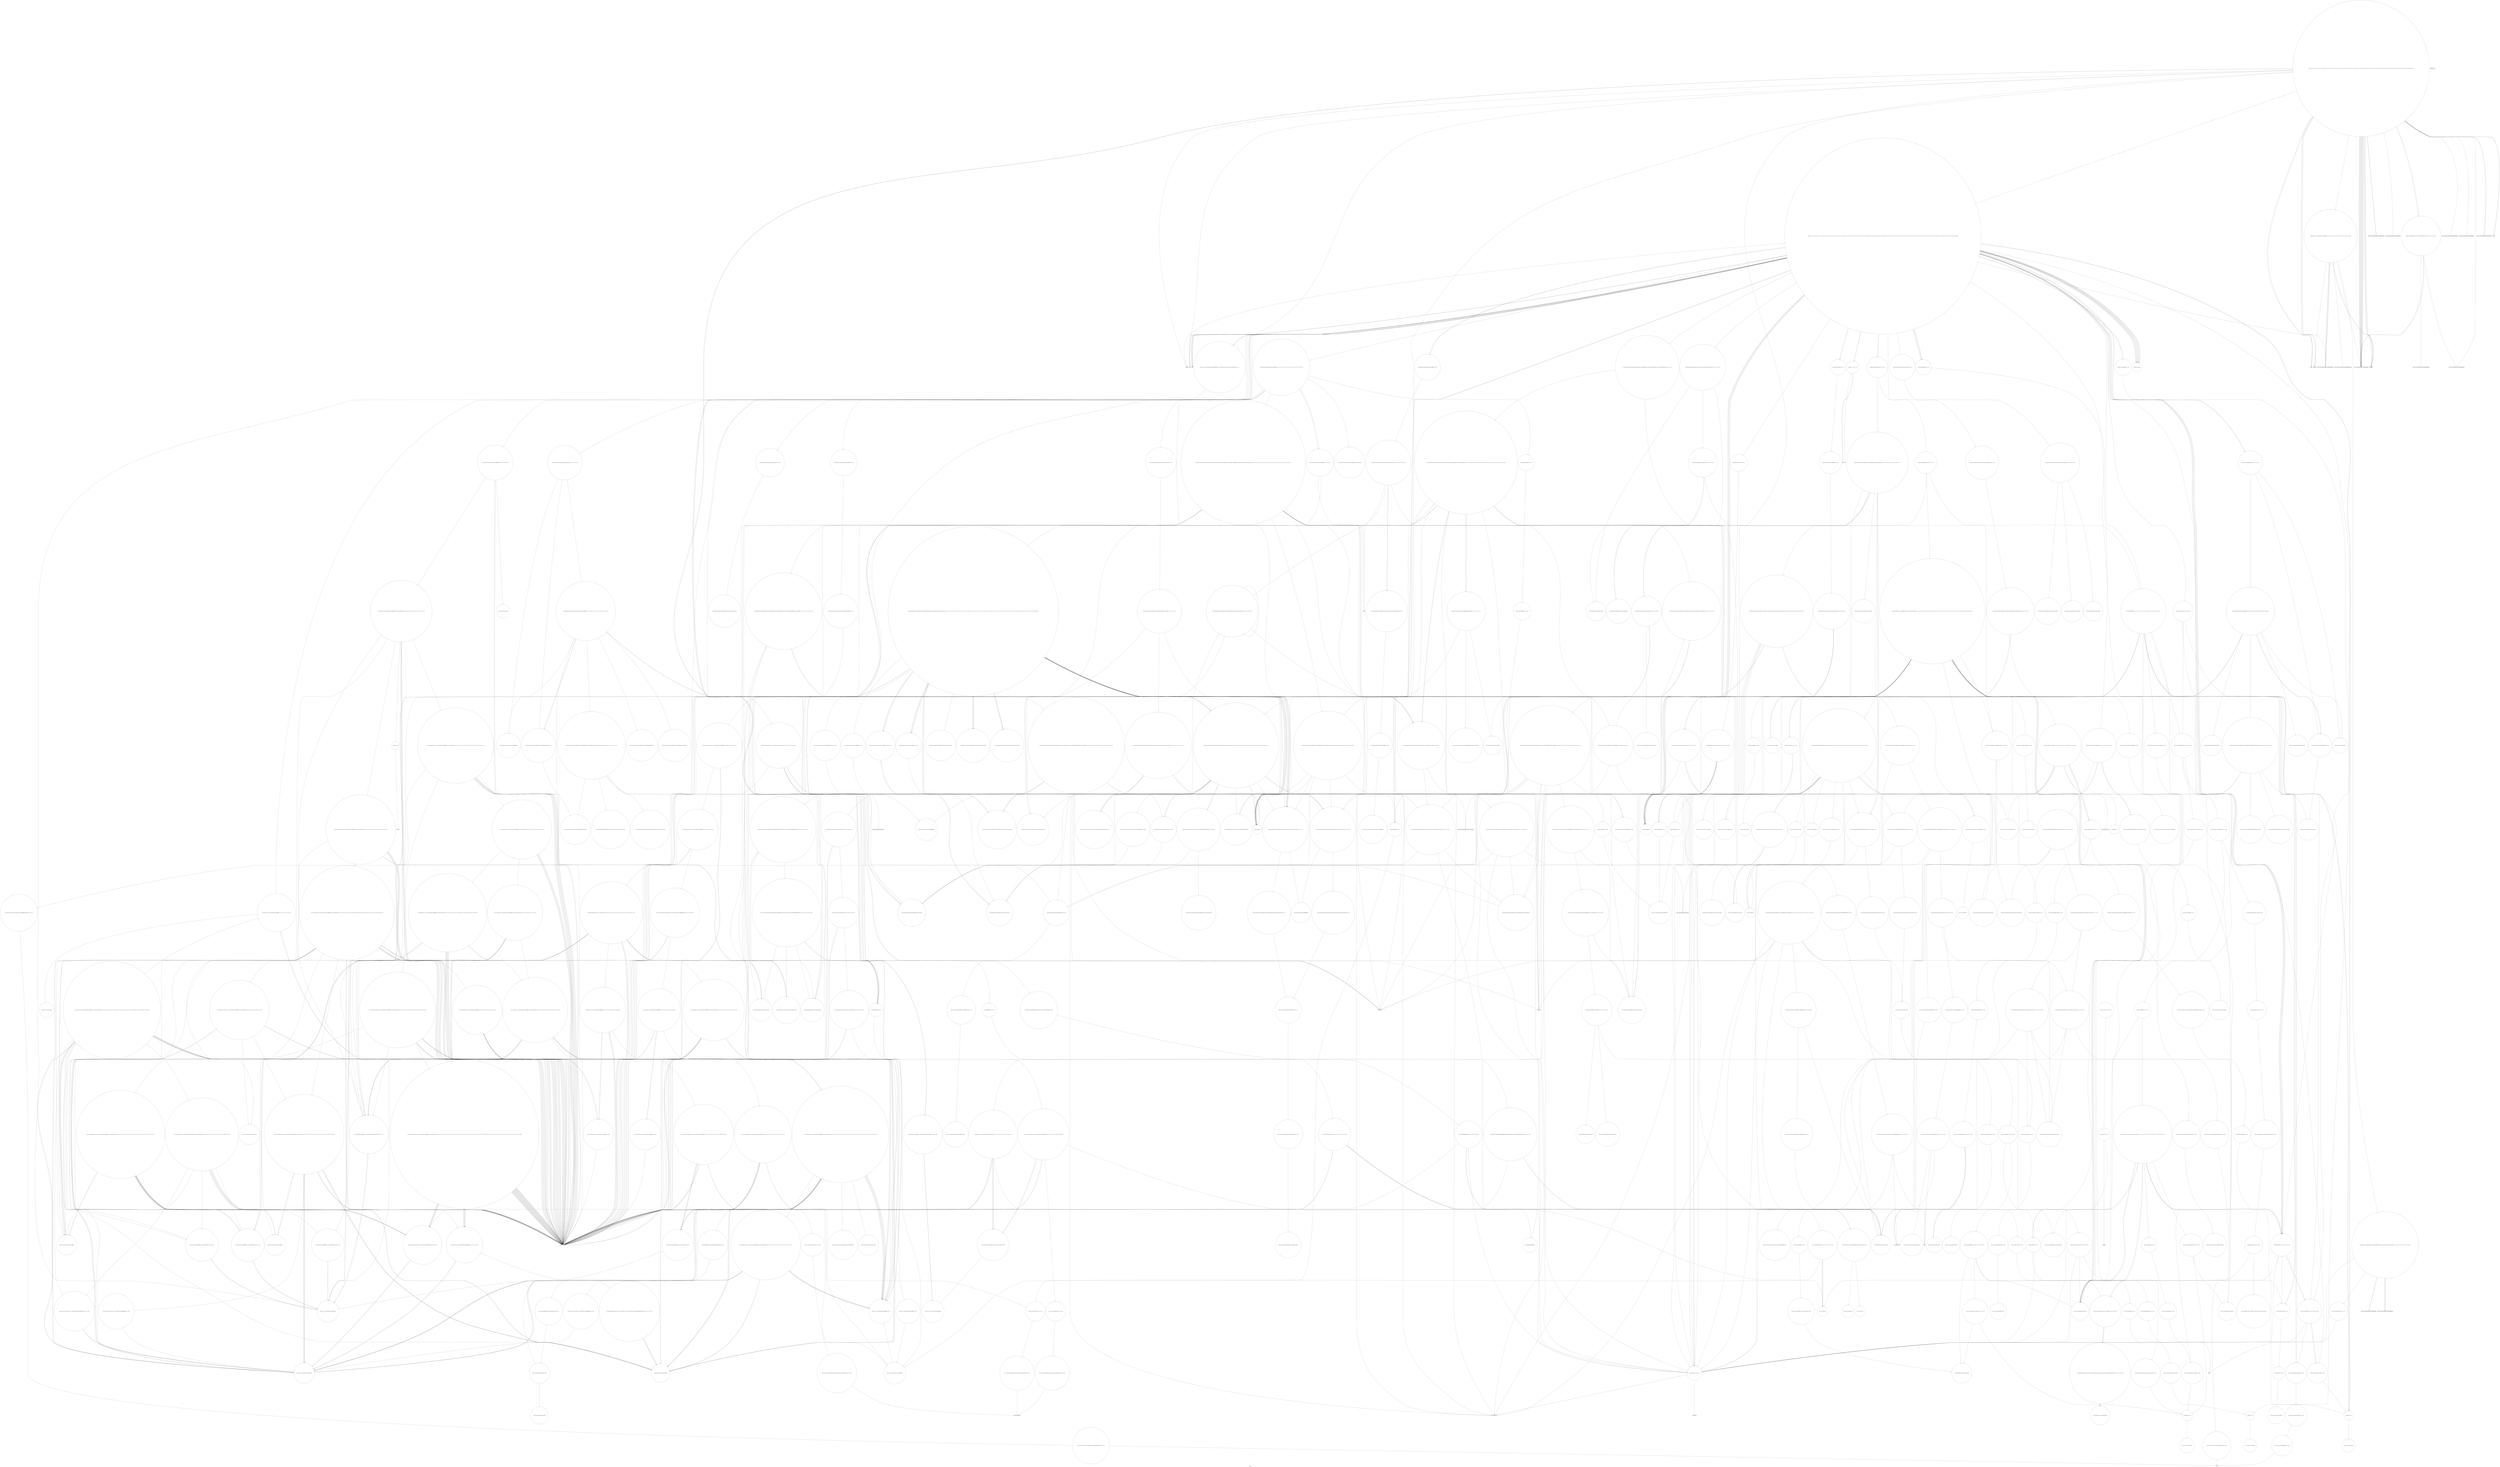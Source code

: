 digraph "Call Graph" {
	label="Call Graph";

	Node0x556387915ea0 [shape=record,shape=circle,label="{_Z6randomii|{<s0>1|<s1>2|<s2>3}}"];
	Node0x556387915ea0:s0 -> Node0x556387915f20[color=black];
	Node0x556387915ea0:s1 -> Node0x556387915f20[color=black];
	Node0x556387915ea0:s2 -> Node0x5563882d1320[color=black];
	Node0x5563882e0680 [shape=record,shape=circle,label="{_ZN9__gnu_cxx13new_allocatorISt13_Rb_tree_nodeIxEE9constructIxJRKxEEEvPT_DpOT0_|{<s0>981}}"];
	Node0x5563882e0680:s0 -> Node0x5563882d81e0[color=black];
	Node0x5563882ddd00 [shape=record,shape=circle,label="{_ZNSt8_Rb_treeIxSt4pairIKxSt6vectorIxSaIxEEESt10_Select1stIS5_ESt4lessIxESaIS5_EE14_M_insert_nodeEPSt18_Rb_tree_node_baseSD_PSt13_Rb_tree_nodeIS5_E|{<s0>797|<s1>798|<s2>799|<s3>800|<s4>801|<s5>802}}"];
	Node0x5563882ddd00:s0 -> Node0x5563882dd880[color=black];
	Node0x5563882ddd00:s1 -> Node0x5563882d6e40[color=black];
	Node0x5563882ddd00:s2 -> Node0x5563882d6dc0[color=black];
	Node0x5563882ddd00:s3 -> Node0x5563882d6d40[color=black];
	Node0x5563882ddd00:s4 -> Node0x5563882dee00[color=black];
	Node0x5563882ddd00:s5 -> Node0x5563882dd900[color=black];
	Node0x5563882d5340 [shape=record,shape=circle,label="{_ZSt13__heap_selectIN9__gnu_cxx17__normal_iteratorIPxSt6vectorIxSaIxEEEENS0_5__ops15_Iter_less_iterEEvT_S9_S9_T0_|{<s0>454|<s1>455|<s2>456|<s3>457|<s4>458|<s5>459|<s6>460|<s7>461|<s8>462|<s9>463|<s10>464|<s11>465|<s12>466}}"];
	Node0x5563882d5340:s0 -> Node0x5563882d88e0[color=black];
	Node0x5563882d5340:s1 -> Node0x5563882d88e0[color=black];
	Node0x5563882d5340:s2 -> Node0x5563882d5440[color=black];
	Node0x5563882d5340:s3 -> Node0x5563882d88e0[color=black];
	Node0x5563882d5340:s4 -> Node0x5563882d54c0[color=black];
	Node0x5563882d5340:s5 -> Node0x5563882d88e0[color=black];
	Node0x5563882d5340:s6 -> Node0x5563882d88e0[color=black];
	Node0x5563882d5340:s7 -> Node0x5563882d5540[color=black];
	Node0x5563882d5340:s8 -> Node0x5563882d88e0[color=black];
	Node0x5563882d5340:s9 -> Node0x5563882d88e0[color=black];
	Node0x5563882d5340:s10 -> Node0x5563882d88e0[color=black];
	Node0x5563882d5340:s11 -> Node0x5563882d55c0[color=black];
	Node0x5563882d5340:s12 -> Node0x5563882d5640[color=black];
	Node0x5563882d31a0 [shape=record,shape=circle,label="{_ZNSaISt13_Rb_tree_nodeISt4pairIKxSt6vectorIxSaIxEEEEED2Ev|{<s0>281}}"];
	Node0x5563882d31a0:s0 -> Node0x5563882d3220[color=black];
	Node0x5563882d2020 [shape=record,shape=circle,label="{_ZStneIxSaIxEEbRKSt6vectorIT_T0_ES6_|{<s0>136}}"];
	Node0x5563882d2020:s0 -> Node0x5563882df580[color=black];
	Node0x5563882d9460 [shape=record,shape=circle,label="{_ZSt7forwardISt17_Rb_tree_iteratorISt4pairIKxSt6vectorIxSaIxEEEEEOT_RNSt16remove_referenceIS8_E4typeE}"];
	Node0x5563882deb00 [shape=record,shape=circle,label="{_ZSt7forwardIRPSt18_Rb_tree_node_baseEOT_RNSt16remove_referenceIS3_E4typeE}"];
	Node0x5563882d6140 [shape=record,shape=circle,label="{_ZSt23__copy_move_backward_a2ILb1EN9__gnu_cxx17__normal_iteratorIPxSt6vectorIxSaIxEEEES6_ET1_T0_S8_S7_|{<s0>624|<s1>625|<s2>626|<s3>627|<s4>628|<s5>629|<s6>630|<s7>631}}"];
	Node0x5563882d6140:s0 -> Node0x5563882d88e0[color=black];
	Node0x5563882d6140:s1 -> Node0x5563882d62c0[color=black];
	Node0x5563882d6140:s2 -> Node0x5563882d88e0[color=black];
	Node0x5563882d6140:s3 -> Node0x5563882d62c0[color=black];
	Node0x5563882d6140:s4 -> Node0x5563882d88e0[color=black];
	Node0x5563882d6140:s5 -> Node0x5563882d62c0[color=black];
	Node0x5563882d6140:s6 -> Node0x5563882d6240[color=black];
	Node0x5563882d6140:s7 -> Node0x5563882d8ee0[color=black];
	Node0x5563882d77e0 [shape=record,shape=circle,label="{_ZNSt27__uninitialized_default_n_1ILb1EE18__uninit_default_nIPxmEET_S3_T0_|{<s0>308}}"];
	Node0x5563882d77e0:s0 -> Node0x5563882d7860[color=black];
	Node0x5563882d3e40 [shape=record,shape=Mrecord,label="{__cxa_end_catch}"];
	Node0x5563882df900 [shape=record,shape=circle,label="{_ZNSt8_Rb_treeIxxSt9_IdentityIxESt4lessIxESaIxEE24_M_get_insert_unique_posERKx|{<s0>921|<s1>922|<s2>923|<s3>924|<s4>925|<s5>926|<s6>927|<s7>928|<s8>929|<s9>930|<s10>931|<s11>932|<s12>933|<s13>934|<s14>935}}"];
	Node0x5563882df900:s0 -> Node0x5563882d4640[color=black];
	Node0x5563882df900:s1 -> Node0x5563882dfc00[color=black];
	Node0x5563882df900:s2 -> Node0x5563882dfc80[color=black];
	Node0x5563882df900:s3 -> Node0x5563882d6d40[color=black];
	Node0x5563882df900:s4 -> Node0x5563882d47c0[color=black];
	Node0x5563882df900:s5 -> Node0x5563882d4740[color=black];
	Node0x5563882df900:s6 -> Node0x5563882dfb80[color=black];
	Node0x5563882df900:s7 -> Node0x5563882dfd80[color=black];
	Node0x5563882df900:s8 -> Node0x5563882dfd00[color=black];
	Node0x5563882df900:s9 -> Node0x5563882dfe00[color=black];
	Node0x5563882df900:s10 -> Node0x5563882dfe80[color=black];
	Node0x5563882df900:s11 -> Node0x5563882dff00[color=black];
	Node0x5563882df900:s12 -> Node0x5563882d6d40[color=black];
	Node0x5563882df900:s13 -> Node0x5563882dfe00[color=black];
	Node0x5563882df900:s14 -> Node0x5563882dea80[color=black];
	Node0x5563882d6f40 [shape=record,shape=circle,label="{_ZNSt8_Rb_treeIxSt4pairIKxSt6vectorIxSaIxEEESt10_Select1stIS5_ESt4lessIxESaIS5_EE8_S_rightEPKSt18_Rb_tree_node_base}"];
	Node0x5563882d85e0 [shape=record,shape=Mrecord,label="{_ZSt20__throw_length_errorPKc}"];
	Node0x5563882d4c40 [shape=record,shape=circle,label="{_ZN9__gnu_cxx16__aligned_membufIxE7_M_addrEv}"];
	Node0x556387915f20 [shape=record,shape=Mrecord,label="{rand}"];
	Node0x5563882e0700 [shape=record,shape=circle,label="{_ZSt7forwardISt17_Rb_tree_iteratorIxEEOT_RNSt16remove_referenceIS2_E4typeE}"];
	Node0x5563882ddd80 [shape=record,shape=Mrecord,label="{llvm.trap}"];
	Node0x5563882d53c0 [shape=record,shape=circle,label="{_ZSt11__sort_heapIN9__gnu_cxx17__normal_iteratorIPxSt6vectorIxSaIxEEEENS0_5__ops15_Iter_less_iterEEvT_S9_RT0_|{<s0>467|<s1>468|<s2>469|<s3>470|<s4>471|<s5>472}}"];
	Node0x5563882d53c0:s0 -> Node0x5563882d82e0[color=black];
	Node0x5563882d53c0:s1 -> Node0x5563882d5ac0[color=black];
	Node0x5563882d53c0:s2 -> Node0x5563882d88e0[color=black];
	Node0x5563882d53c0:s3 -> Node0x5563882d88e0[color=black];
	Node0x5563882d53c0:s4 -> Node0x5563882d88e0[color=black];
	Node0x5563882d53c0:s5 -> Node0x5563882d55c0[color=black];
	Node0x5563882d3220 [shape=record,shape=circle,label="{_ZN9__gnu_cxx13new_allocatorISt13_Rb_tree_nodeISt4pairIKxSt6vectorIxSaIxEEEEED2Ev}"];
	Node0x5563882d20a0 [shape=record,shape=circle,label="{_ZNSt3setIxSt4lessIxESaIxEEC2Ev|{<s0>137}}"];
	Node0x5563882d20a0:s0 -> Node0x5563882d4340[color=black];
	Node0x5563882d94e0 [shape=record,shape=Mrecord,label="{_ZNKSt7__cxx1112basic_stringIcSt11char_traitsIcESaIcEE4sizeEv}"];
	Node0x5563882deb80 [shape=record,shape=circle,label="{_ZNSt8_Rb_treeIxSt4pairIKxSt6vectorIxSaIxEEESt10_Select1stIS5_ESt4lessIxESaIS5_EE5beginEv|{<s0>863}}"];
	Node0x5563882deb80:s0 -> Node0x5563882dd900[color=black];
	Node0x5563882d61c0 [shape=record,shape=circle,label="{_ZSt12__miter_baseIN9__gnu_cxx17__normal_iteratorIPxSt6vectorIxSaIxEEEEET_S7_|{<s0>632}}"];
	Node0x5563882d61c0:s0 -> Node0x5563882d88e0[color=black];
	Node0x5563882d7860 [shape=record,shape=circle,label="{_ZSt6fill_nIPxmxET_S1_T0_RKT1_|{<s0>309|<s1>310}}"];
	Node0x5563882d7860:s0 -> Node0x5563882d7960[color=black];
	Node0x5563882d7860:s1 -> Node0x5563882d78e0[color=black];
	Node0x5563882d3ec0 [shape=record,shape=circle,label="{__clang_call_terminate|{<s0>213|<s1>214}}"];
	Node0x5563882d3ec0:s0 -> Node0x5563882d3dc0[color=black];
	Node0x5563882d3ec0:s1 -> Node0x5563882d3f40[color=black];
	Node0x5563882df980 [shape=record,shape=circle,label="{_ZNKSt9_IdentityIxEclERKx}"];
	Node0x5563882d6fc0 [shape=record,shape=circle,label="{_ZNSt23_Rb_tree_const_iteratorISt4pairIKxSt6vectorIxSaIxEEEEC2EPKSt18_Rb_tree_node_base}"];
	Node0x5563882d8660 [shape=record,shape=circle,label="{_ZSt3maxImERKT_S2_S2_}"];
	Node0x5563882d4cc0 [shape=record,shape=circle,label="{_ZNSt16allocator_traitsISaISt13_Rb_tree_nodeIxEEE10deallocateERS2_PS1_m|{<s0>249}}"];
	Node0x5563882d4cc0:s0 -> Node0x5563882d4d40[color=black];
	Node0x5563882d1320 [shape=record,shape=Mrecord,label="{abs}"];
	Node0x5563882e0780 [shape=record,shape=circle,label="{_ZSt7forwardIbEOT_RNSt16remove_referenceIS0_E4typeE}"];
	Node0x5563882dde00 [shape=record,shape=circle,label="{_ZNSt8_Rb_treeIxSt4pairIKxSt6vectorIxSaIxEEESt10_Select1stIS5_ESt4lessIxESaIS5_EE11_M_get_nodeEv|{<s0>803|<s1>804}}"];
	Node0x5563882dde00:s0 -> Node0x5563882d2da0[color=black];
	Node0x5563882dde00:s1 -> Node0x5563882ddf00[color=black];
	Node0x5563882d5440 [shape=record,shape=circle,label="{_ZSt11__make_heapIN9__gnu_cxx17__normal_iteratorIPxSt6vectorIxSaIxEEEENS0_5__ops15_Iter_less_iterEEvT_S9_RT0_|{<s0>473|<s1>474|<s2>475|<s3>476|<s4>477|<s5>478|<s6>479|<s7>480}}"];
	Node0x5563882d5440:s0 -> Node0x5563882d82e0[color=black];
	Node0x5563882d5440:s1 -> Node0x5563882d82e0[color=black];
	Node0x5563882d5440:s2 -> Node0x5563882d5740[color=black];
	Node0x5563882d5440:s3 -> Node0x5563882d57c0[color=black];
	Node0x5563882d5440:s4 -> Node0x5563882d56c0[color=black];
	Node0x5563882d5440:s5 -> Node0x5563882d88e0[color=black];
	Node0x5563882d5440:s6 -> Node0x5563882d56c0[color=black];
	Node0x5563882d5440:s7 -> Node0x5563882d5840[color=black];
	Node0x5563882d32a0 [shape=record,shape=circle,label="{_ZNSt12_Vector_baseIxSaIxEEC2Ev|{<s0>282}}"];
	Node0x5563882d32a0:s0 -> Node0x5563882d3320[color=black];
	Node0x5563882d2120 [shape=record,shape=circle,label="{_ZNSt3setIxSt4lessIxESaIxEE6insertERKx|{<s0>138|<s1>139}}"];
	Node0x5563882d2120:s0 -> Node0x5563882df800[color=black];
	Node0x5563882d2120:s1 -> Node0x5563882df880[color=black];
	Node0x5563882d9560 [shape=record,shape=circle,label="{_ZNSt11char_traitsIcE7compareEPKcS2_m|{<s0>1042}}"];
	Node0x5563882d9560:s0 -> Node0x5563882df780[color=black];
	Node0x5563882dec00 [shape=record,shape=circle,label="{_ZNSt4pairIPSt18_Rb_tree_node_baseS1_EC2IRPSt13_Rb_tree_nodeIS_IKxSt6vectorIxSaIxEEEERS1_Lb1EEEOT_OT0_|{<s0>864|<s1>865}}"];
	Node0x5563882dec00:s0 -> Node0x5563882dec80[color=black];
	Node0x5563882dec00:s1 -> Node0x5563882deb00[color=black];
	Node0x5563882d6240 [shape=record,shape=circle,label="{_ZSt22__copy_move_backward_aILb1EPxS0_ET1_T0_S2_S1_|{<s0>633}}"];
	Node0x5563882d6240:s0 -> Node0x5563882d6340[color=black];
	Node0x5563882d78e0 [shape=record,shape=circle,label="{_ZSt10__fill_n_aIPxmxEN9__gnu_cxx11__enable_ifIXsr11__is_scalarIT1_EE7__valueET_E6__typeES4_T0_RKS3_}"];
	Node0x5563882d3f40 [shape=record,shape=Mrecord,label="{_ZSt9terminatev}"];
	Node0x5563882dfa00 [shape=record,shape=circle,label="{_ZNSt8_Rb_treeIxxSt9_IdentityIxESt4lessIxESaIxEE11_Alloc_nodeC2ERS5_}"];
	Node0x5563882d7040 [shape=record,shape=circle,label="{_ZNKSt10_Select1stISt4pairIKxSt6vectorIxSaIxEEEEclERKS5_}"];
	Node0x5563882d86e0 [shape=record,shape=circle,label="{_ZNSt16allocator_traitsISaIxEE8max_sizeERKS0_|{<s0>378}}"];
	Node0x5563882d86e0:s0 -> Node0x5563882d7560[color=black];
	Node0x5563882d4d40 [shape=record,shape=circle,label="{_ZN9__gnu_cxx13new_allocatorISt13_Rb_tree_nodeIxEE10deallocateEPS2_m|{<s0>250}}"];
	Node0x5563882d4d40:s0 -> Node0x5563882d4dc0[color=black];
	Node0x5563882d13a0 [shape=record,shape=circle,label="{__cxx_global_var_init|{<s0>4|<s1>5}}"];
	Node0x5563882d13a0:s0 -> Node0x5563882d1420[color=black];
	Node0x5563882d13a0:s1 -> Node0x5563882d1520[color=black];
	Node0x5563882e0800 [shape=record,shape=circle,label="{_ZSt7forwardIRSt17_Rb_tree_iteratorIxEEOT_RNSt16remove_referenceIS3_E4typeE}"];
	Node0x5563882dde80 [shape=record,shape=circle,label="{_ZNSt8_Rb_treeIxSt4pairIKxSt6vectorIxSaIxEEESt10_Select1stIS5_ESt4lessIxESaIS5_EE17_M_construct_nodeIJRKSt21piecewise_construct_tSt5tupleIJRS1_EESG_IJEEEEEvPSt13_Rb_tree_nodeIS5_EDpOT_|{<s0>805|<s1>806|<s2>807|<s3>808|<s4>809|<s5>810|<s6>811|<s7>812|<s8>813|<s9>814|<s10>815}}"];
	Node0x5563882dde80:s0 -> Node0x5563882d2da0[color=black];
	Node0x5563882dde80:s1 -> Node0x5563882d2e20[color=black];
	Node0x5563882dde80:s2 -> Node0x5563882ddb00[color=black];
	Node0x5563882dde80:s3 -> Node0x5563882ddb80[color=black];
	Node0x5563882dde80:s4 -> Node0x5563882ddc00[color=black];
	Node0x5563882dde80:s5 -> Node0x5563882de080[color=black];
	Node0x5563882dde80:s6 -> Node0x5563882d3dc0[color=black];
	Node0x5563882dde80:s7 -> Node0x5563882d2ca0[color=black];
	Node0x5563882dde80:s8 -> Node0x5563882d84e0[color=black];
	Node0x5563882dde80:s9 -> Node0x5563882d3e40[color=black];
	Node0x5563882dde80:s10 -> Node0x5563882d3ec0[color=black];
	Node0x5563882d54c0 [shape=record,shape=circle,label="{_ZN9__gnu_cxxltIPxSt6vectorIxSaIxEEEEbRKNS_17__normal_iteratorIT_T0_EESA_|{<s0>481|<s1>482}}"];
	Node0x5563882d54c0:s0 -> Node0x5563882d83e0[color=black];
	Node0x5563882d54c0:s1 -> Node0x5563882d83e0[color=black];
	Node0x5563882d3320 [shape=record,shape=circle,label="{_ZNSt12_Vector_baseIxSaIxEE12_Vector_implC2Ev|{<s0>283}}"];
	Node0x5563882d3320:s0 -> Node0x5563882d16a0[color=black];
	Node0x5563882d21a0 [shape=record,shape=circle,label="{_ZNKSt3setIxSt4lessIxESaIxEE5countERKx|{<s0>140|<s1>141|<s2>142}}"];
	Node0x5563882d21a0:s0 -> Node0x5563882e0980[color=black];
	Node0x5563882d21a0:s1 -> Node0x5563882e0a80[color=black];
	Node0x5563882d21a0:s2 -> Node0x5563882e0a00[color=black];
	Node0x5563882d95e0 [shape=record,shape=Mrecord,label="{_ZNKSt7__cxx1112basic_stringIcSt11char_traitsIcESaIcEE4dataEv}"];
	Node0x5563882dec80 [shape=record,shape=circle,label="{_ZSt7forwardIRPSt13_Rb_tree_nodeISt4pairIKxSt6vectorIxSaIxEEEEEOT_RNSt16remove_referenceISA_E4typeE}"];
	Node0x5563882d62c0 [shape=record,shape=circle,label="{_ZSt12__niter_baseIPxSt6vectorIxSaIxEEET_N9__gnu_cxx17__normal_iteratorIS4_T0_EE|{<s0>634}}"];
	Node0x5563882d62c0:s0 -> Node0x5563882d83e0[color=black];
	Node0x5563882d7960 [shape=record,shape=circle,label="{_ZSt12__niter_baseIPxET_S1_}"];
	Node0x5563882d3fc0 [shape=record,shape=circle,label="{_ZNSt8_Rb_treeIxSt4pairIKxSt6vectorIxSaIxEEESt10_Select1stIS5_ESt4lessIxESaIS5_EEC2Ev|{<s0>215}}"];
	Node0x5563882d3fc0:s0 -> Node0x5563882d4040[color=black];
	Node0x5563882dfa80 [shape=record,shape=circle,label="{_ZNSt8_Rb_treeIxxSt9_IdentityIxESt4lessIxESaIxEE10_M_insert_IRKxNS5_11_Alloc_nodeEEESt17_Rb_tree_iteratorIxEPSt18_Rb_tree_node_baseSD_OT_RT0_|{<s0>936|<s1>937|<s2>938|<s3>939|<s4>940|<s5>941|<s6>942|<s7>943}}"];
	Node0x5563882dfa80:s0 -> Node0x5563882dfc00[color=black];
	Node0x5563882dfa80:s1 -> Node0x5563882df980[color=black];
	Node0x5563882dfa80:s2 -> Node0x5563882dff00[color=black];
	Node0x5563882dfa80:s3 -> Node0x5563882d6d40[color=black];
	Node0x5563882dfa80:s4 -> Node0x5563882d81e0[color=black];
	Node0x5563882dfa80:s5 -> Node0x5563882e0280[color=black];
	Node0x5563882dfa80:s6 -> Node0x5563882dee00[color=black];
	Node0x5563882dfa80:s7 -> Node0x5563882dfb80[color=black];
	Node0x5563882d70c0 [shape=record,shape=circle,label="{_ZNSt8_Rb_treeIxSt4pairIKxSt6vectorIxSaIxEEESt10_Select1stIS5_ESt4lessIxESaIS5_EE8_S_valueEPKSt13_Rb_tree_nodeIS5_E|{<s0>720}}"];
	Node0x5563882d70c0:s0 -> Node0x5563882d7140[color=black];
	Node0x5563882d8760 [shape=record,shape=circle,label="{_ZSt22__uninitialized_copy_aISt13move_iteratorIPxES1_xET0_T_S4_S3_RSaIT1_E|{<s0>379|<s1>380|<s2>381}}"];
	Node0x5563882d8760:s0 -> Node0x5563882d88e0[color=black];
	Node0x5563882d8760:s1 -> Node0x5563882d88e0[color=black];
	Node0x5563882d8760:s2 -> Node0x5563882d8860[color=black];
	Node0x5563882d4dc0 [shape=record,shape=Mrecord,label="{_ZdlPv}"];
	Node0x5563882d1420 [shape=record,shape=circle,label="{_ZNSt6vectorIxSaIxEEC2Ev|{<s0>6|<s1>7}}"];
	Node0x5563882d1420:s0 -> Node0x5563882d32a0[color=black];
	Node0x5563882d1420:s1 -> Node0x5563882d3ec0[color=black];
	Node0x5563882e0880 [shape=record,shape=circle,label="{_ZNSt23_Rb_tree_const_iteratorIxEC2ERKSt17_Rb_tree_iteratorIxE}"];
	Node0x5563882ddf00 [shape=record,shape=circle,label="{_ZNSt16allocator_traitsISaISt13_Rb_tree_nodeISt4pairIKxSt6vectorIxSaIxEEEEEE8allocateERS8_m|{<s0>816}}"];
	Node0x5563882ddf00:s0 -> Node0x5563882ddf80[color=black];
	Node0x5563882d5540 [shape=record,shape=circle,label="{_ZNK9__gnu_cxx5__ops15_Iter_less_iterclINS_17__normal_iteratorIPxSt6vectorIxSaIxEEEES8_EEbT_T0_|{<s0>483|<s1>484}}"];
	Node0x5563882d5540:s0 -> Node0x5563882d57c0[color=black];
	Node0x5563882d5540:s1 -> Node0x5563882d57c0[color=black];
	Node0x5563882d33a0 [shape=record,shape=circle,label="{_ZN9__gnu_cxx13new_allocatorIxEC2Ev}"];
	Node0x5563882d2220 [shape=record,shape=Mrecord,label="{printf}"];
	Node0x5563882d9660 [shape=record,shape=Mrecord,label="{_ZNSt7__cxx1112basic_stringIcSt11char_traitsIcESaIcEE6appendEPKc}"];
	Node0x5563882ded00 [shape=record,shape=Mrecord,label="{_ZSt18_Rb_tree_decrementPSt18_Rb_tree_node_base}"];
	Node0x5563882d6340 [shape=record,shape=circle,label="{_ZNSt20__copy_move_backwardILb1ELb1ESt26random_access_iterator_tagE13__copy_move_bIxEEPT_PKS3_S6_S4_|{<s0>635}}"];
	Node0x5563882d6340:s0 -> Node0x5563882d8c60[color=black];
	Node0x5563882d79e0 [shape=record,shape=circle,label="{_ZNSt6vectorIxSaIxEE14_M_move_assignEOS1_St17integral_constantIbLb1EE|{<s0>311|<s1>312|<s2>313|<s3>314|<s4>315|<s5>316|<s6>317|<s7>318|<s8>319|<s9>320|<s10>321}}"];
	Node0x5563882d79e0:s0 -> Node0x5563882d7ae0[color=black];
	Node0x5563882d79e0:s1 -> Node0x5563882d7b60[color=black];
	Node0x5563882d79e0:s2 -> Node0x5563882d18a0[color=black];
	Node0x5563882d79e0:s3 -> Node0x5563882d7be0[color=black];
	Node0x5563882d79e0:s4 -> Node0x5563882d7be0[color=black];
	Node0x5563882d79e0:s5 -> Node0x5563882d34a0[color=black];
	Node0x5563882d79e0:s6 -> Node0x5563882d34a0[color=black];
	Node0x5563882d79e0:s7 -> Node0x5563882d7c60[color=black];
	Node0x5563882d79e0:s8 -> Node0x5563882d14a0[color=black];
	Node0x5563882d79e0:s9 -> Node0x5563882d14a0[color=black];
	Node0x5563882d79e0:s10 -> Node0x5563882d3ec0[color=black];
	Node0x5563882d4040 [shape=record,shape=circle,label="{_ZNSt8_Rb_treeIxSt4pairIKxSt6vectorIxSaIxEEESt10_Select1stIS5_ESt4lessIxESaIS5_EE13_Rb_tree_implIS9_Lb1EEC2Ev|{<s0>216|<s1>217|<s2>218}}"];
	Node0x5563882d4040:s0 -> Node0x5563882d40c0[color=black];
	Node0x5563882d4040:s1 -> Node0x5563882d4140[color=black];
	Node0x5563882d4040:s2 -> Node0x5563882d41c0[color=black];
	Node0x5563882dfb00 [shape=record,shape=circle,label="{_ZNSt4pairISt17_Rb_tree_iteratorIxEbEC2IS1_bLb1EEEOT_OT0_|{<s0>944|<s1>945|<s2>946}}"];
	Node0x5563882dfb00:s0 -> Node0x5563882e0700[color=black];
	Node0x5563882dfb00:s1 -> Node0x5563882d88e0[color=black];
	Node0x5563882dfb00:s2 -> Node0x5563882e0780[color=black];
	Node0x5563882d7140 [shape=record,shape=circle,label="{_ZNKSt13_Rb_tree_nodeISt4pairIKxSt6vectorIxSaIxEEEE9_M_valptrEv|{<s0>721}}"];
	Node0x5563882d7140:s0 -> Node0x5563882d71c0[color=black];
	Node0x5563882d87e0 [shape=record,shape=circle,label="{_ZSt32__make_move_if_noexcept_iteratorIxSt13move_iteratorIPxEET0_PT_|{<s0>382}}"];
	Node0x5563882d87e0:s0 -> Node0x5563882d8de0[color=black];
	Node0x5563882d4e40 [shape=record,shape=circle,label="{_ZNSaISt13_Rb_tree_nodeIxEED2Ev|{<s0>251}}"];
	Node0x5563882d4e40:s0 -> Node0x5563882d4ec0[color=black];
	Node0x5563882d14a0 [shape=record,shape=circle,label="{_ZNSt6vectorIxSaIxEED2Ev|{<s0>8|<s1>9|<s2>10|<s3>11|<s4>12}}"];
	Node0x5563882d14a0:s0 -> Node0x5563882d34a0[color=black];
	Node0x5563882d14a0:s1 -> Node0x5563882d3420[color=black];
	Node0x5563882d14a0:s2 -> Node0x5563882d3520[color=black];
	Node0x5563882d14a0:s3 -> Node0x5563882d3520[color=black];
	Node0x5563882d14a0:s4 -> Node0x5563882d3ec0[color=black];
	Node0x5563882e0900 [shape=record,shape=circle,label="{_ZSt7forwardIRbEOT_RNSt16remove_referenceIS1_E4typeE}"];
	Node0x5563882ddf80 [shape=record,shape=circle,label="{_ZN9__gnu_cxx13new_allocatorISt13_Rb_tree_nodeISt4pairIKxSt6vectorIxSaIxEEEEE8allocateEmPKv|{<s0>817|<s1>818|<s2>819}}"];
	Node0x5563882ddf80:s0 -> Node0x5563882de000[color=black];
	Node0x5563882ddf80:s1 -> Node0x5563882d75e0[color=black];
	Node0x5563882ddf80:s2 -> Node0x5563882d7660[color=black];
	Node0x5563882d55c0 [shape=record,shape=circle,label="{_ZSt10__pop_heapIN9__gnu_cxx17__normal_iteratorIPxSt6vectorIxSaIxEEEENS0_5__ops15_Iter_less_iterEEvT_S9_S9_RT0_|{<s0>485|<s1>486|<s2>487|<s3>488|<s4>489|<s5>490|<s6>491|<s7>492|<s8>493}}"];
	Node0x5563882d55c0:s0 -> Node0x5563882d57c0[color=black];
	Node0x5563882d55c0:s1 -> Node0x5563882d56c0[color=black];
	Node0x5563882d55c0:s2 -> Node0x5563882d57c0[color=black];
	Node0x5563882d55c0:s3 -> Node0x5563882d56c0[color=black];
	Node0x5563882d55c0:s4 -> Node0x5563882d57c0[color=black];
	Node0x5563882d55c0:s5 -> Node0x5563882d88e0[color=black];
	Node0x5563882d55c0:s6 -> Node0x5563882d82e0[color=black];
	Node0x5563882d55c0:s7 -> Node0x5563882d56c0[color=black];
	Node0x5563882d55c0:s8 -> Node0x5563882d5840[color=black];
	Node0x5563882d3420 [shape=record,shape=circle,label="{_ZSt8_DestroyIPxxEvT_S1_RSaIT0_E|{<s0>284}}"];
	Node0x5563882d3420:s0 -> Node0x5563882d35a0[color=black];
	Node0x5563882d22a0 [shape=record,shape=Mrecord,label="{__assert_fail}"];
	Node0x5563882d96e0 [shape=record,shape=circle,label="{_GLOBAL__sub_I_yeputons_2_1.cpp|{<s0>1043}}"];
	Node0x5563882d96e0:s0 -> Node0x5563882d13a0[color=black];
	Node0x5563882ded80 [shape=record,shape=Mrecord,label="{_ZSt18_Rb_tree_incrementPSt18_Rb_tree_node_base}"];
	Node0x5563882d63c0 [shape=record,shape=circle,label="{_ZNK9__gnu_cxx5__ops14_Val_less_iterclIxNS_17__normal_iteratorIPxSt6vectorIxSaIxEEEEEEbRT_T0_|{<s0>636}}"];
	Node0x5563882d63c0:s0 -> Node0x5563882d57c0[color=black];
	Node0x5563882d7a60 [shape=record,shape=circle,label="{_ZSt4moveIRSt6vectorIxSaIxEEEONSt16remove_referenceIT_E4typeEOS5_}"];
	Node0x5563882d40c0 [shape=record,shape=circle,label="{_ZNSaISt13_Rb_tree_nodeISt4pairIKxSt6vectorIxSaIxEEEEEC2Ev|{<s0>219}}"];
	Node0x5563882d40c0:s0 -> Node0x5563882d4240[color=black];
	Node0x5563882dfb80 [shape=record,shape=circle,label="{_ZNSt17_Rb_tree_iteratorIxEC2EPSt18_Rb_tree_node_base}"];
	Node0x5563882d71c0 [shape=record,shape=circle,label="{_ZNK9__gnu_cxx16__aligned_membufISt4pairIKxSt6vectorIxSaIxEEEE6_M_ptrEv|{<s0>722}}"];
	Node0x5563882d71c0:s0 -> Node0x5563882dd280[color=black];
	Node0x5563882d8860 [shape=record,shape=circle,label="{_ZSt18uninitialized_copyISt13move_iteratorIPxES1_ET0_T_S4_S3_|{<s0>383|<s1>384|<s2>385}}"];
	Node0x5563882d8860:s0 -> Node0x5563882d88e0[color=black];
	Node0x5563882d8860:s1 -> Node0x5563882d88e0[color=black];
	Node0x5563882d8860:s2 -> Node0x5563882d8960[color=black];
	Node0x5563882d4ec0 [shape=record,shape=circle,label="{_ZN9__gnu_cxx13new_allocatorISt13_Rb_tree_nodeIxEED2Ev}"];
	Node0x5563882d1520 [shape=record,shape=Mrecord,label="{__cxa_atexit}"];
	Node0x5563882e0980 [shape=record,shape=circle,label="{_ZNKSt8_Rb_treeIxxSt9_IdentityIxESt4lessIxESaIxEE4findERKx|{<s0>982|<s1>983|<s2>984|<s3>985|<s4>986|<s5>987|<s6>988|<s7>989|<s8>990}}"];
	Node0x5563882e0980:s0 -> Node0x5563882e0b80[color=black];
	Node0x5563882e0980:s1 -> Node0x5563882e0c00[color=black];
	Node0x5563882e0980:s2 -> Node0x5563882e0b00[color=black];
	Node0x5563882e0980:s3 -> Node0x5563882e0a80[color=black];
	Node0x5563882e0980:s4 -> Node0x5563882e0a00[color=black];
	Node0x5563882e0980:s5 -> Node0x5563882dff00[color=black];
	Node0x5563882e0980:s6 -> Node0x5563882d6d40[color=black];
	Node0x5563882e0980:s7 -> Node0x5563882e0a80[color=black];
	Node0x5563882e0980:s8 -> Node0x5563882d88e0[color=black];
	Node0x5563882de000 [shape=record,shape=circle,label="{_ZNK9__gnu_cxx13new_allocatorISt13_Rb_tree_nodeISt4pairIKxSt6vectorIxSaIxEEEEE8max_sizeEv}"];
	Node0x5563882d5640 [shape=record,shape=circle,label="{_ZN9__gnu_cxx17__normal_iteratorIPxSt6vectorIxSaIxEEEppEv}"];
	Node0x5563882d34a0 [shape=record,shape=circle,label="{_ZNSt12_Vector_baseIxSaIxEE19_M_get_Tp_allocatorEv}"];
	Node0x5563882d2320 [shape=record,shape=circle,label="{_ZNSt3setIxSt4lessIxESaIxEED2Ev|{<s0>143}}"];
	Node0x5563882d2320:s0 -> Node0x5563882d4540[color=black];
	Node0x5563882dee00 [shape=record,shape=Mrecord,label="{_ZSt29_Rb_tree_insert_and_rebalancebPSt18_Rb_tree_node_baseS0_RS_}"];
	Node0x5563882d6440 [shape=record,shape=circle,label="{_ZSt8__uniqueIN9__gnu_cxx17__normal_iteratorIPxSt6vectorIxSaIxEEEENS0_5__ops19_Iter_equal_to_iterEET_S9_S9_T0_|{<s0>637|<s1>638|<s2>639|<s3>640|<s4>641|<s5>642|<s6>643|<s7>644|<s8>645|<s9>646|<s10>647|<s11>648|<s12>649|<s13>650|<s14>651|<s15>652|<s16>653|<s17>654|<s18>655}}"];
	Node0x5563882d6440:s0 -> Node0x5563882d88e0[color=black];
	Node0x5563882d6440:s1 -> Node0x5563882d88e0[color=black];
	Node0x5563882d6440:s2 -> Node0x5563882d6540[color=black];
	Node0x5563882d6440:s3 -> Node0x5563882d88e0[color=black];
	Node0x5563882d6440:s4 -> Node0x5563882d5f40[color=black];
	Node0x5563882d6440:s5 -> Node0x5563882d88e0[color=black];
	Node0x5563882d6440:s6 -> Node0x5563882d88e0[color=black];
	Node0x5563882d6440:s7 -> Node0x5563882d5640[color=black];
	Node0x5563882d6440:s8 -> Node0x5563882d5640[color=black];
	Node0x5563882d6440:s9 -> Node0x5563882d9060[color=black];
	Node0x5563882d6440:s10 -> Node0x5563882d88e0[color=black];
	Node0x5563882d6440:s11 -> Node0x5563882d88e0[color=black];
	Node0x5563882d6440:s12 -> Node0x5563882d65c0[color=black];
	Node0x5563882d6440:s13 -> Node0x5563882d57c0[color=black];
	Node0x5563882d6440:s14 -> Node0x5563882d56c0[color=black];
	Node0x5563882d6440:s15 -> Node0x5563882d5640[color=black];
	Node0x5563882d6440:s16 -> Node0x5563882d57c0[color=black];
	Node0x5563882d6440:s17 -> Node0x5563882d5640[color=black];
	Node0x5563882d6440:s18 -> Node0x5563882d88e0[color=black];
	Node0x5563882d7ae0 [shape=record,shape=circle,label="{_ZNKSt12_Vector_baseIxSaIxEE13get_allocatorEv|{<s0>322|<s1>323}}"];
	Node0x5563882d7ae0:s0 -> Node0x5563882d7ce0[color=black];
	Node0x5563882d7ae0:s1 -> Node0x5563882d7d60[color=black];
	Node0x5563882d4140 [shape=record,shape=circle,label="{_ZNSt20_Rb_tree_key_compareISt4lessIxEEC2Ev}"];
	Node0x5563882dfc00 [shape=record,shape=circle,label="{_ZNSt8_Rb_treeIxxSt9_IdentityIxESt4lessIxESaIxEE6_M_endEv}"];
	Node0x5563882dd280 [shape=record,shape=circle,label="{_ZNK9__gnu_cxx16__aligned_membufISt4pairIKxSt6vectorIxSaIxEEEE7_M_addrEv}"];
	Node0x5563882d88e0 [shape=record,shape=Mrecord,label="{llvm.memcpy.p0i8.p0i8.i64}"];
	Node0x5563882d4f40 [shape=record,shape=circle,label="{_ZSt7forwardIRxEOT_RNSt16remove_referenceIS1_E4typeE}"];
	Node0x5563882d15a0 [shape=record,shape=circle,label="{_Z5solvev|{<s0>13|<s1>14|<s2>15|<s3>16|<s4>17|<s5>18|<s6>19|<s7>20|<s8>21|<s9>22|<s10>23|<s11>24|<s12>25|<s13>26|<s14>27|<s15>28|<s16>29|<s17>30|<s18>31|<s19>32|<s20>33|<s21>34|<s22>35|<s23>36|<s24>37|<s25>38|<s26>39|<s27>40|<s28>41|<s29>42|<s30>43|<s31>44|<s32>45|<s33>46|<s34>47|<s35>48|<s36>49|<s37>50|<s38>51|<s39>52|<s40>53|<s41>54|<s42>55|<s43>56|<s44>57|<s45>58|<s46>59|<s47>60|<s48>61|<s49>62|<s50>63|<s51>64|<s52>65|<s53>66|<s54>67|<s55>68|<s56>69|<s57>70|<s58>71|<s59>72|<s60>73|<s61>74|<s62>75|<s63>76|<s64>truncated...}}"];
	Node0x5563882d15a0:s0 -> Node0x5563882d1620[color=black];
	Node0x5563882d15a0:s1 -> Node0x5563882d16a0[color=black];
	Node0x5563882d15a0:s2 -> Node0x5563882d1720[color=black];
	Node0x5563882d15a0:s3 -> Node0x5563882d1820[color=black];
	Node0x5563882d15a0:s4 -> Node0x5563882d14a0[color=black];
	Node0x5563882d15a0:s5 -> Node0x5563882d18a0[color=black];
	Node0x5563882d15a0:s6 -> Node0x5563882d1920[color=black];
	Node0x5563882d15a0:s7 -> Node0x5563882d1620[color=black];
	Node0x5563882d15a0:s8 -> Node0x5563882d18a0[color=black];
	Node0x5563882d15a0:s9 -> Node0x5563882d19a0[color=black];
	Node0x5563882d15a0:s10 -> Node0x5563882d1a20[color=black];
	Node0x5563882d15a0:s11 -> Node0x5563882d1420[color=black];
	Node0x5563882d15a0:s12 -> Node0x556387915ea0[color=black];
	Node0x5563882d15a0:s13 -> Node0x556387915ea0[color=black];
	Node0x5563882d15a0:s14 -> Node0x5563882d1920[color=black];
	Node0x5563882d15a0:s15 -> Node0x5563882d1aa0[color=black];
	Node0x5563882d15a0:s16 -> Node0x5563882d1ba0[color=black];
	Node0x5563882d15a0:s17 -> Node0x5563882d1c20[color=black];
	Node0x5563882d15a0:s18 -> Node0x5563882d1b20[color=black];
	Node0x5563882d15a0:s19 -> Node0x5563882d1ba0[color=black];
	Node0x5563882d15a0:s20 -> Node0x5563882d1c20[color=black];
	Node0x5563882d15a0:s21 -> Node0x5563882d1d20[color=black];
	Node0x5563882d15a0:s22 -> Node0x5563882d1da0[color=black];
	Node0x5563882d15a0:s23 -> Node0x5563882d1c20[color=black];
	Node0x5563882d15a0:s24 -> Node0x5563882d1da0[color=black];
	Node0x5563882d15a0:s25 -> Node0x5563882d1ca0[color=black];
	Node0x5563882d15a0:s26 -> Node0x5563882d1e20[color=black];
	Node0x5563882d15a0:s27 -> Node0x5563882d1920[color=black];
	Node0x5563882d15a0:s28 -> Node0x5563882d1ea0[color=black];
	Node0x5563882d15a0:s29 -> Node0x5563882d1f20[color=black];
	Node0x5563882d15a0:s30 -> Node0x5563882d1fa0[color=black];
	Node0x5563882d15a0:s31 -> Node0x5563882d2020[color=black];
	Node0x5563882d15a0:s32 -> Node0x5563882d20a0[color=black];
	Node0x5563882d15a0:s33 -> Node0x5563882d20a0[color=black];
	Node0x5563882d15a0:s34 -> Node0x5563882d1e20[color=black];
	Node0x5563882d15a0:s35 -> Node0x5563882d1920[color=black];
	Node0x5563882d15a0:s36 -> Node0x5563882d2120[color=black];
	Node0x5563882d15a0:s37 -> Node0x5563882d2320[color=black];
	Node0x5563882d15a0:s38 -> Node0x5563882d2320[color=black];
	Node0x5563882d15a0:s39 -> Node0x5563882d1e20[color=black];
	Node0x5563882d15a0:s40 -> Node0x5563882d1920[color=black];
	Node0x5563882d15a0:s41 -> Node0x5563882d2120[color=black];
	Node0x5563882d15a0:s42 -> Node0x5563882d1e20[color=black];
	Node0x5563882d15a0:s43 -> Node0x5563882d1920[color=black];
	Node0x5563882d15a0:s44 -> Node0x5563882d21a0[color=black];
	Node0x5563882d15a0:s45 -> Node0x5563882d1920[color=black];
	Node0x5563882d15a0:s46 -> Node0x5563882d2220[color=black];
	Node0x5563882d15a0:s47 -> Node0x5563882d1920[color=black];
	Node0x5563882d15a0:s48 -> Node0x5563882d2220[color=black];
	Node0x5563882d15a0:s49 -> Node0x5563882d1e20[color=black];
	Node0x5563882d15a0:s50 -> Node0x5563882d1920[color=black];
	Node0x5563882d15a0:s51 -> Node0x5563882d21a0[color=black];
	Node0x5563882d15a0:s52 -> Node0x5563882d1920[color=black];
	Node0x5563882d15a0:s53 -> Node0x5563882d2220[color=black];
	Node0x5563882d15a0:s54 -> Node0x5563882d1920[color=black];
	Node0x5563882d15a0:s55 -> Node0x5563882d2220[color=black];
	Node0x5563882d15a0:s56 -> Node0x5563882d22a0[color=black];
	Node0x5563882d15a0:s57 -> Node0x5563882d2320[color=black];
	Node0x5563882d15a0:s58 -> Node0x5563882d2320[color=black];
	Node0x5563882d15a0:s59 -> Node0x5563882d14a0[color=black];
	Node0x5563882d15a0:s60 -> Node0x5563882d14a0[color=black];
	Node0x5563882d15a0:s61 -> Node0x5563882d2420[color=black];
	Node0x5563882d15a0:s62 -> Node0x5563882d23a0[color=black];
	Node0x5563882d15a0:s63 -> Node0x5563882d24a0[color=black];
	Node0x5563882d15a0:s64 -> Node0x5563882d14a0[color=black];
	Node0x5563882d15a0:s64 -> Node0x5563882d24a0[color=black];
	Node0x5563882d15a0:s64 -> Node0x5563882d14a0[color=black];
	Node0x5563882d15a0:s64 -> Node0x5563882d2520[color=black];
	Node0x5563882d15a0:s64 -> Node0x5563882d2520[color=black];
	Node0x5563882e0a00 [shape=record,shape=circle,label="{_ZNKSt23_Rb_tree_const_iteratorIxEeqERKS0_}"];
	Node0x5563882de080 [shape=record,shape=circle,label="{_ZNSt16allocator_traitsISaISt13_Rb_tree_nodeISt4pairIKxSt6vectorIxSaIxEEEEEE9constructIS6_JRKSt21piecewise_construct_tSt5tupleIJRS2_EESE_IJEEEEEvRS8_PT_DpOT0_|{<s0>820|<s1>821|<s2>822|<s3>823}}"];
	Node0x5563882de080:s0 -> Node0x5563882ddb00[color=black];
	Node0x5563882de080:s1 -> Node0x5563882ddb80[color=black];
	Node0x5563882de080:s2 -> Node0x5563882ddc00[color=black];
	Node0x5563882de080:s3 -> Node0x5563882de100[color=black];
	Node0x5563882d56c0 [shape=record,shape=circle,label="{_ZSt4moveIRxEONSt16remove_referenceIT_E4typeEOS2_}"];
	Node0x5563882d3520 [shape=record,shape=circle,label="{_ZNSt12_Vector_baseIxSaIxEED2Ev|{<s0>285|<s1>286|<s2>287|<s3>288}}"];
	Node0x5563882d3520:s0 -> Node0x5563882d36a0[color=black];
	Node0x5563882d3520:s1 -> Node0x5563882d3720[color=black];
	Node0x5563882d3520:s2 -> Node0x5563882d3720[color=black];
	Node0x5563882d3520:s3 -> Node0x5563882d3ec0[color=black];
	Node0x5563882d23a0 [shape=record,shape=circle,label="{_ZNSt3mapIxSt6vectorIxSaIxEESt4lessIxESaISt4pairIKxS2_EEE6insertIS5_IxS2_EEENSt9enable_ifIXsr16is_constructibleIS7_T_EE5valueES5_ISt17_Rb_tree_iteratorIS7_EbEE4typeEOSD_|{<s0>144|<s1>145}}"];
	Node0x5563882d23a0:s0 -> Node0x5563882e0e80[color=black];
	Node0x5563882d23a0:s1 -> Node0x5563882e0e00[color=black];
	Node0x5563882dee80 [shape=record,shape=circle,label="{_ZNSt11_Tuple_implILm0EJRKxEEC2ES1_|{<s0>866}}"];
	Node0x5563882dee80:s0 -> Node0x5563882de380[color=black];
	Node0x5563882d64c0 [shape=record,shape=circle,label="{_ZN9__gnu_cxx5__ops20__iter_equal_to_iterEv}"];
	Node0x5563882d7b60 [shape=record,shape=circle,label="{_ZNSt6vectorIxSaIxEEC2ERKS0_|{<s0>324}}"];
	Node0x5563882d7b60:s0 -> Node0x5563882d7de0[color=black];
	Node0x5563882d41c0 [shape=record,shape=circle,label="{_ZNSt15_Rb_tree_headerC2Ev|{<s0>220|<s1>221}}"];
	Node0x5563882d41c0:s0 -> Node0x5563882d42c0[color=black];
	Node0x5563882d41c0:s1 -> Node0x5563882d3ec0[color=black];
	Node0x5563882dfc80 [shape=record,shape=circle,label="{_ZNSt8_Rb_treeIxxSt9_IdentityIxESt4lessIxESaIxEE6_S_keyEPKSt13_Rb_tree_nodeIxE|{<s0>947|<s1>948}}"];
	Node0x5563882dfc80:s0 -> Node0x5563882dff80[color=black];
	Node0x5563882dfc80:s1 -> Node0x5563882df980[color=black];
	Node0x5563882dd300 [shape=record,shape=circle,label="{_ZNSt8_Rb_treeIxSt4pairIKxSt6vectorIxSaIxEEESt10_Select1stIS5_ESt4lessIxESaIS5_EE8_S_valueEPKSt18_Rb_tree_node_base|{<s0>723}}"];
	Node0x5563882dd300:s0 -> Node0x5563882d7140[color=black];
	Node0x5563882d8960 [shape=record,shape=circle,label="{_ZNSt20__uninitialized_copyILb1EE13__uninit_copyISt13move_iteratorIPxES3_EET0_T_S6_S5_|{<s0>386|<s1>387|<s2>388}}"];
	Node0x5563882d8960:s0 -> Node0x5563882d88e0[color=black];
	Node0x5563882d8960:s1 -> Node0x5563882d88e0[color=black];
	Node0x5563882d8960:s2 -> Node0x5563882d89e0[color=black];
	Node0x5563882d4fc0 [shape=record,shape=circle,label="{_ZSt7forwardIRSt6vectorIxSaIxEEEOT_RNSt16remove_referenceIS4_E4typeE}"];
	Node0x5563882d1620 [shape=record,shape=Mrecord,label="{scanf}"];
	Node0x5563882e0a80 [shape=record,shape=circle,label="{_ZNKSt8_Rb_treeIxxSt9_IdentityIxESt4lessIxESaIxEE3endEv|{<s0>991}}"];
	Node0x5563882e0a80:s0 -> Node0x5563882e0d80[color=black];
	Node0x5563882de100 [shape=record,shape=circle,label="{_ZN9__gnu_cxx13new_allocatorISt13_Rb_tree_nodeISt4pairIKxSt6vectorIxSaIxEEEEE9constructIS7_JRKSt21piecewise_construct_tSt5tupleIJRS3_EESE_IJEEEEEvPT_DpOT0_|{<s0>824|<s1>825|<s2>826|<s3>827|<s4>828}}"];
	Node0x5563882de100:s0 -> Node0x5563882ddb00[color=black];
	Node0x5563882de100:s1 -> Node0x5563882ddb80[color=black];
	Node0x5563882de100:s2 -> Node0x5563882de180[color=black];
	Node0x5563882de100:s3 -> Node0x5563882ddc00[color=black];
	Node0x5563882de100:s4 -> Node0x5563882de200[color=black];
	Node0x5563882d5740 [shape=record,shape=circle,label="{_ZNK9__gnu_cxx17__normal_iteratorIPxSt6vectorIxSaIxEEEplEl|{<s0>494}}"];
	Node0x5563882d5740:s0 -> Node0x5563882d8ee0[color=black];
	Node0x5563882d35a0 [shape=record,shape=circle,label="{_ZSt8_DestroyIPxEvT_S1_|{<s0>289}}"];
	Node0x5563882d35a0:s0 -> Node0x5563882d3620[color=black];
	Node0x5563882d2420 [shape=record,shape=circle,label="{_ZSt9make_pairIRxRSt6vectorIxSaIxEEESt4pairINSt17__decay_and_stripIT_E6__typeENS6_IT0_E6__typeEEOS7_OSA_|{<s0>146|<s1>147|<s2>148}}"];
	Node0x5563882d2420:s0 -> Node0x5563882d4f40[color=black];
	Node0x5563882d2420:s1 -> Node0x5563882d4fc0[color=black];
	Node0x5563882d2420:s2 -> Node0x5563882d5040[color=black];
	Node0x5563882def00 [shape=record,shape=circle,label="{_ZN9__gnu_cxx14__alloc_traitsISaIxEE17_S_select_on_copyERKS1_|{<s0>867}}"];
	Node0x5563882def00:s0 -> Node0x5563882df100[color=black];
	Node0x5563882d6540 [shape=record,shape=circle,label="{_ZSt15__adjacent_findIN9__gnu_cxx17__normal_iteratorIPxSt6vectorIxSaIxEEEENS0_5__ops19_Iter_equal_to_iterEET_S9_S9_T0_|{<s0>656|<s1>657|<s2>658|<s3>659|<s4>660|<s5>661|<s6>662|<s7>663|<s8>664|<s9>665|<s10>666}}"];
	Node0x5563882d6540:s0 -> Node0x5563882d5f40[color=black];
	Node0x5563882d6540:s1 -> Node0x5563882d88e0[color=black];
	Node0x5563882d6540:s2 -> Node0x5563882d88e0[color=black];
	Node0x5563882d6540:s3 -> Node0x5563882d5640[color=black];
	Node0x5563882d6540:s4 -> Node0x5563882d9060[color=black];
	Node0x5563882d6540:s5 -> Node0x5563882d88e0[color=black];
	Node0x5563882d6540:s6 -> Node0x5563882d88e0[color=black];
	Node0x5563882d6540:s7 -> Node0x5563882d65c0[color=black];
	Node0x5563882d6540:s8 -> Node0x5563882d88e0[color=black];
	Node0x5563882d6540:s9 -> Node0x5563882d88e0[color=black];
	Node0x5563882d6540:s10 -> Node0x5563882d88e0[color=black];
	Node0x5563882d7be0 [shape=record,shape=circle,label="{_ZNSt12_Vector_baseIxSaIxEE12_Vector_impl12_M_swap_dataERS2_|{<s0>325|<s1>326|<s2>327}}"];
	Node0x5563882d7be0:s0 -> Node0x5563882d7e60[color=black];
	Node0x5563882d7be0:s1 -> Node0x5563882d7e60[color=black];
	Node0x5563882d7be0:s2 -> Node0x5563882d7e60[color=black];
	Node0x5563882d4240 [shape=record,shape=circle,label="{_ZN9__gnu_cxx13new_allocatorISt13_Rb_tree_nodeISt4pairIKxSt6vectorIxSaIxEEEEEC2Ev}"];
	Node0x5563882dfd00 [shape=record,shape=circle,label="{_ZNKSt17_Rb_tree_iteratorIxEeqERKS0_}"];
	Node0x5563882dd380 [shape=record,shape=circle,label="{_ZNSt3mapIxSt6vectorIxSaIxEESt4lessIxESaISt4pairIKxS2_EEE11lower_boundERS6_|{<s0>724}}"];
	Node0x5563882dd380:s0 -> Node0x5563882dd780[color=black];
	Node0x5563882d89e0 [shape=record,shape=circle,label="{_ZSt4copyISt13move_iteratorIPxES1_ET0_T_S4_S3_|{<s0>389|<s1>390|<s2>391|<s3>392|<s4>393}}"];
	Node0x5563882d89e0:s0 -> Node0x5563882d88e0[color=black];
	Node0x5563882d89e0:s1 -> Node0x5563882d8ae0[color=black];
	Node0x5563882d89e0:s2 -> Node0x5563882d88e0[color=black];
	Node0x5563882d89e0:s3 -> Node0x5563882d8ae0[color=black];
	Node0x5563882d89e0:s4 -> Node0x5563882d8a60[color=black];
	Node0x5563882d5040 [shape=record,shape=circle,label="{_ZNSt4pairIxSt6vectorIxSaIxEEEC2IRxRS2_Lb1EEEOT_OT0_|{<s0>252|<s1>253|<s2>254}}"];
	Node0x5563882d5040:s0 -> Node0x5563882d4f40[color=black];
	Node0x5563882d5040:s1 -> Node0x5563882d4fc0[color=black];
	Node0x5563882d5040:s2 -> Node0x5563882d1fa0[color=black];
	Node0x5563882d16a0 [shape=record,shape=circle,label="{_ZNSaIxEC2Ev|{<s0>82}}"];
	Node0x5563882d16a0:s0 -> Node0x5563882d33a0[color=black];
	Node0x5563882e0b00 [shape=record,shape=circle,label="{_ZNKSt8_Rb_treeIxxSt9_IdentityIxESt4lessIxESaIxEE14_M_lower_boundEPKSt13_Rb_tree_nodeIxEPKSt18_Rb_tree_node_baseRKx|{<s0>992|<s1>993|<s2>994|<s3>995|<s4>996}}"];
	Node0x5563882e0b00:s0 -> Node0x5563882dfc80[color=black];
	Node0x5563882e0b00:s1 -> Node0x5563882d6d40[color=black];
	Node0x5563882e0b00:s2 -> Node0x5563882e0c80[color=black];
	Node0x5563882e0b00:s3 -> Node0x5563882e0d00[color=black];
	Node0x5563882e0b00:s4 -> Node0x5563882e0d80[color=black];
	Node0x5563882de180 [shape=record,shape=circle,label="{_ZNSt5tupleIJRKxEEC2EOS2_|{<s0>829}}"];
	Node0x5563882de180:s0 -> Node0x5563882de280[color=black];
	Node0x5563882d57c0 [shape=record,shape=circle,label="{_ZNK9__gnu_cxx17__normal_iteratorIPxSt6vectorIxSaIxEEEdeEv}"];
	Node0x5563882d3620 [shape=record,shape=circle,label="{_ZNSt12_Destroy_auxILb1EE9__destroyIPxEEvT_S3_}"];
	Node0x5563882d24a0 [shape=record,shape=circle,label="{_ZNSt4pairIxSt6vectorIxSaIxEEED2Ev|{<s0>149}}"];
	Node0x5563882d24a0:s0 -> Node0x5563882d14a0[color=black];
	Node0x5563882def80 [shape=record,shape=circle,label="{_ZSt22__uninitialized_copy_aIN9__gnu_cxx17__normal_iteratorIPKxSt6vectorIxSaIxEEEEPxxET0_T_SA_S9_RSaIT1_E|{<s0>868|<s1>869|<s2>870}}"];
	Node0x5563882def80:s0 -> Node0x5563882d88e0[color=black];
	Node0x5563882def80:s1 -> Node0x5563882d88e0[color=black];
	Node0x5563882def80:s2 -> Node0x5563882df180[color=black];
	Node0x5563882d65c0 [shape=record,shape=circle,label="{_ZNK9__gnu_cxx5__ops19_Iter_equal_to_iterclINS_17__normal_iteratorIPxSt6vectorIxSaIxEEEES8_EEbT_T0_|{<s0>667|<s1>668}}"];
	Node0x5563882d65c0:s0 -> Node0x5563882d57c0[color=black];
	Node0x5563882d65c0:s1 -> Node0x5563882d57c0[color=black];
	Node0x5563882d7c60 [shape=record,shape=circle,label="{_ZSt15__alloc_on_moveISaIxEEvRT_S2_|{<s0>328}}"];
	Node0x5563882d7c60:s0 -> Node0x5563882d7f60[color=black];
	Node0x5563882d42c0 [shape=record,shape=circle,label="{_ZNSt15_Rb_tree_header8_M_resetEv}"];
	Node0x5563882dfd80 [shape=record,shape=circle,label="{_ZNSt8_Rb_treeIxxSt9_IdentityIxESt4lessIxESaIxEE5beginEv|{<s0>949}}"];
	Node0x5563882dfd80:s0 -> Node0x5563882dfb80[color=black];
	Node0x5563882dd400 [shape=record,shape=circle,label="{_ZNKSt17_Rb_tree_iteratorISt4pairIKxSt6vectorIxSaIxEEEEeqERKS6_}"];
	Node0x5563882d8a60 [shape=record,shape=circle,label="{_ZSt14__copy_move_a2ILb1EPxS0_ET1_T0_S2_S1_|{<s0>394|<s1>395|<s2>396|<s3>397}}"];
	Node0x5563882d8a60:s0 -> Node0x5563882d7960[color=black];
	Node0x5563882d8a60:s1 -> Node0x5563882d7960[color=black];
	Node0x5563882d8a60:s2 -> Node0x5563882d7960[color=black];
	Node0x5563882d8a60:s3 -> Node0x5563882d8b60[color=black];
	Node0x5563882d50c0 [shape=record,shape=circle,label="{_ZNSt8_Rb_treeIxSt4pairIKxSt6vectorIxSaIxEEESt10_Select1stIS5_ESt4lessIxESaIS5_EED2Ev|{<s0>255|<s1>256|<s2>257|<s3>258|<s4>259}}"];
	Node0x5563882d50c0:s0 -> Node0x5563882d51c0[color=black];
	Node0x5563882d50c0:s1 -> Node0x5563882d5140[color=black];
	Node0x5563882d50c0:s2 -> Node0x5563882d2a20[color=black];
	Node0x5563882d50c0:s3 -> Node0x5563882d2a20[color=black];
	Node0x5563882d50c0:s4 -> Node0x5563882d3ec0[color=black];
	Node0x5563882d1720 [shape=record,shape=circle,label="{_ZNSt6vectorIxSaIxEEC2EmRKS0_|{<s0>83|<s1>84|<s2>85}}"];
	Node0x5563882d1720:s0 -> Node0x5563882d3920[color=black];
	Node0x5563882d1720:s1 -> Node0x5563882d39a0[color=black];
	Node0x5563882d1720:s2 -> Node0x5563882d3520[color=black];
	Node0x5563882e0b80 [shape=record,shape=circle,label="{_ZNKSt8_Rb_treeIxxSt9_IdentityIxESt4lessIxESaIxEE8_M_beginEv}"];
	Node0x5563882de200 [shape=record,shape=circle,label="{_ZNSt4pairIKxSt6vectorIxSaIxEEEC2IJRS0_EJEEESt21piecewise_construct_tSt5tupleIJDpT_EES8_IJDpT0_EE|{<s0>830}}"];
	Node0x5563882de200:s0 -> Node0x5563882de480[color=black];
	Node0x5563882d5840 [shape=record,shape=circle,label="{_ZSt13__adjust_heapIN9__gnu_cxx17__normal_iteratorIPxSt6vectorIxSaIxEEEElxNS0_5__ops15_Iter_less_iterEEvT_T0_SA_T1_T2_|{<s0>495|<s1>496|<s2>497|<s3>498|<s4>499|<s5>500|<s6>501|<s7>502|<s8>503|<s9>504|<s10>505|<s11>506|<s12>507|<s13>508|<s14>509|<s15>510|<s16>511|<s17>512}}"];
	Node0x5563882d5840:s0 -> Node0x5563882d5740[color=black];
	Node0x5563882d5840:s1 -> Node0x5563882d5740[color=black];
	Node0x5563882d5840:s2 -> Node0x5563882d5540[color=black];
	Node0x5563882d5840:s3 -> Node0x5563882d5740[color=black];
	Node0x5563882d5840:s4 -> Node0x5563882d57c0[color=black];
	Node0x5563882d5840:s5 -> Node0x5563882d56c0[color=black];
	Node0x5563882d5840:s6 -> Node0x5563882d5740[color=black];
	Node0x5563882d5840:s7 -> Node0x5563882d57c0[color=black];
	Node0x5563882d5840:s8 -> Node0x5563882d5740[color=black];
	Node0x5563882d5840:s9 -> Node0x5563882d57c0[color=black];
	Node0x5563882d5840:s10 -> Node0x5563882d56c0[color=black];
	Node0x5563882d5840:s11 -> Node0x5563882d5740[color=black];
	Node0x5563882d5840:s12 -> Node0x5563882d57c0[color=black];
	Node0x5563882d5840:s13 -> Node0x5563882d58c0[color=black];
	Node0x5563882d5840:s14 -> Node0x5563882d5940[color=black];
	Node0x5563882d5840:s15 -> Node0x5563882d88e0[color=black];
	Node0x5563882d5840:s16 -> Node0x5563882d56c0[color=black];
	Node0x5563882d5840:s17 -> Node0x5563882d59c0[color=black];
	Node0x5563882d36a0 [shape=record,shape=circle,label="{_ZNSt12_Vector_baseIxSaIxEE13_M_deallocateEPxm|{<s0>290}}"];
	Node0x5563882d36a0:s0 -> Node0x5563882d37a0[color=black];
	Node0x5563882d2520 [shape=record,shape=circle,label="{_ZNSt3mapIxSt6vectorIxSaIxEESt4lessIxESaISt4pairIKxS2_EEED2Ev|{<s0>150}}"];
	Node0x5563882d2520:s0 -> Node0x5563882d50c0[color=black];
	Node0x5563882df000 [shape=record,shape=circle,label="{_ZNKSt6vectorIxSaIxEE5beginEv|{<s0>871}}"];
	Node0x5563882df000:s0 -> Node0x5563882d67c0[color=black];
	Node0x5563882d6640 [shape=record,shape=circle,label="{_ZNKSt6vectorIxSaIxEE6cbeginEv|{<s0>669}}"];
	Node0x5563882d6640:s0 -> Node0x5563882d67c0[color=black];
	Node0x5563882d7ce0 [shape=record,shape=circle,label="{_ZNKSt12_Vector_baseIxSaIxEE19_M_get_Tp_allocatorEv}"];
	Node0x5563882d4340 [shape=record,shape=circle,label="{_ZNSt8_Rb_treeIxxSt9_IdentityIxESt4lessIxESaIxEEC2Ev|{<s0>222}}"];
	Node0x5563882d4340:s0 -> Node0x5563882d43c0[color=black];
	Node0x5563882dfe00 [shape=record,shape=circle,label="{_ZNSt4pairIPSt18_Rb_tree_node_baseS1_EC2IRPSt13_Rb_tree_nodeIxERS1_Lb1EEEOT_OT0_|{<s0>950|<s1>951}}"];
	Node0x5563882dfe00:s0 -> Node0x5563882e0180[color=black];
	Node0x5563882dfe00:s1 -> Node0x5563882deb00[color=black];
	Node0x5563882dd480 [shape=record,shape=circle,label="{_ZNSt3mapIxSt6vectorIxSaIxEESt4lessIxESaISt4pairIKxS2_EEE3endEv|{<s0>725}}"];
	Node0x5563882dd480:s0 -> Node0x5563882dd980[color=black];
	Node0x5563882d8ae0 [shape=record,shape=circle,label="{_ZSt12__miter_baseIPxEDTcl12__miter_basecldtfp_4baseEEESt13move_iteratorIT_E|{<s0>398|<s1>399}}"];
	Node0x5563882d8ae0:s0 -> Node0x5563882d8d60[color=black];
	Node0x5563882d8ae0:s1 -> Node0x5563882d8ce0[color=black];
	Node0x5563882d5140 [shape=record,shape=circle,label="{_ZNSt8_Rb_treeIxSt4pairIKxSt6vectorIxSaIxEEESt10_Select1stIS5_ESt4lessIxESaIS5_EE8_M_eraseEPSt13_Rb_tree_nodeIS5_E|{<s0>260|<s1>261|<s2>262|<s3>263}}"];
	Node0x5563882d5140:s0 -> Node0x5563882d2aa0[color=black];
	Node0x5563882d5140:s1 -> Node0x5563882d5140[color=black];
	Node0x5563882d5140:s2 -> Node0x5563882d2b20[color=black];
	Node0x5563882d5140:s3 -> Node0x5563882d2ba0[color=black];
	Node0x5563882d17a0 [shape=record,shape=Mrecord,label="{__gxx_personality_v0}"];
	Node0x5563882e0c00 [shape=record,shape=circle,label="{_ZNKSt8_Rb_treeIxxSt9_IdentityIxESt4lessIxESaIxEE6_M_endEv}"];
	Node0x5563882de280 [shape=record,shape=circle,label="{_ZNSt11_Tuple_implILm0EJRKxEEC2EOS2_|{<s0>831|<s1>832|<s2>833|<s3>834}}"];
	Node0x5563882de280:s0 -> Node0x5563882de300[color=black];
	Node0x5563882de280:s1 -> Node0x5563882d81e0[color=black];
	Node0x5563882de280:s2 -> Node0x5563882de380[color=black];
	Node0x5563882de280:s3 -> Node0x5563882d3ec0[color=black];
	Node0x5563882d58c0 [shape=record,shape=circle,label="{_ZSt4moveIRN9__gnu_cxx5__ops15_Iter_less_iterEEONSt16remove_referenceIT_E4typeEOS5_}"];
	Node0x5563882d3720 [shape=record,shape=circle,label="{_ZNSt12_Vector_baseIxSaIxEE12_Vector_implD2Ev|{<s0>291}}"];
	Node0x5563882d3720:s0 -> Node0x5563882d18a0[color=black];
	Node0x5563882d25a0 [shape=record,shape=circle,label="{_Z8endsWithNSt7__cxx1112basic_stringIcSt11char_traitsIcESaIcEEES4_|{<s0>151|<s1>152|<s2>153|<s3>154|<s4>155|<s5>156|<s6>157|<s7>158|<s8>159|<s9>160}}"];
	Node0x5563882d25a0:s0 -> Node0x5563882d2620[color=black];
	Node0x5563882d25a0:s1 -> Node0x5563882d2620[color=black];
	Node0x5563882d25a0:s2 -> Node0x5563882d2620[color=black];
	Node0x5563882d25a0:s3 -> Node0x5563882d2620[color=black];
	Node0x5563882d25a0:s4 -> Node0x5563882d2720[color=black];
	Node0x5563882d25a0:s5 -> Node0x5563882d27a0[color=black];
	Node0x5563882d25a0:s6 -> Node0x5563882d26a0[color=black];
	Node0x5563882d25a0:s7 -> Node0x5563882d2820[color=black];
	Node0x5563882d25a0:s8 -> Node0x5563882d28a0[color=black];
	Node0x5563882d25a0:s9 -> Node0x5563882d28a0[color=black];
	Node0x5563882df080 [shape=record,shape=circle,label="{_ZNKSt6vectorIxSaIxEE3endEv|{<s0>872}}"];
	Node0x5563882df080:s0 -> Node0x5563882d67c0[color=black];
	Node0x5563882d66c0 [shape=record,shape=circle,label="{_ZNSt6vectorIxSaIxEE8_M_eraseEN9__gnu_cxx17__normal_iteratorIPxS1_EES5_|{<s0>670|<s1>671|<s2>672|<s3>673|<s4>674|<s5>675|<s6>676|<s7>677|<s8>678|<s9>679|<s10>680|<s11>681}}"];
	Node0x5563882d66c0:s0 -> Node0x5563882d9060[color=black];
	Node0x5563882d66c0:s1 -> Node0x5563882d1c20[color=black];
	Node0x5563882d66c0:s2 -> Node0x5563882d9060[color=black];
	Node0x5563882d66c0:s3 -> Node0x5563882d88e0[color=black];
	Node0x5563882d66c0:s4 -> Node0x5563882d1c20[color=black];
	Node0x5563882d66c0:s5 -> Node0x5563882d88e0[color=black];
	Node0x5563882d66c0:s6 -> Node0x5563882d6840[color=black];
	Node0x5563882d66c0:s7 -> Node0x5563882d83e0[color=black];
	Node0x5563882d66c0:s8 -> Node0x5563882d1c20[color=black];
	Node0x5563882d66c0:s9 -> Node0x5563882d82e0[color=black];
	Node0x5563882d66c0:s10 -> Node0x5563882d68c0[color=black];
	Node0x5563882d66c0:s11 -> Node0x5563882d88e0[color=black];
	Node0x5563882d7d60 [shape=record,shape=circle,label="{_ZNSaIxEC2ERKS_|{<s0>329}}"];
	Node0x5563882d7d60:s0 -> Node0x5563882d7360[color=black];
	Node0x5563882d43c0 [shape=record,shape=circle,label="{_ZNSt8_Rb_treeIxxSt9_IdentityIxESt4lessIxESaIxEE13_Rb_tree_implIS3_Lb1EEC2Ev|{<s0>223|<s1>224|<s2>225}}"];
	Node0x5563882d43c0:s0 -> Node0x5563882d4440[color=black];
	Node0x5563882d43c0:s1 -> Node0x5563882d4140[color=black];
	Node0x5563882d43c0:s2 -> Node0x5563882d41c0[color=black];
	Node0x5563882dfe80 [shape=record,shape=circle,label="{_ZNSt17_Rb_tree_iteratorIxEmmEv|{<s0>952}}"];
	Node0x5563882dfe80:s0 -> Node0x5563882ded00[color=black];
	Node0x5563882dd500 [shape=record,shape=circle,label="{_ZNKSt3mapIxSt6vectorIxSaIxEESt4lessIxESaISt4pairIKxS2_EEE8key_compEv|{<s0>726}}"];
	Node0x5563882dd500:s0 -> Node0x5563882dda00[color=black];
	Node0x5563882d8b60 [shape=record,shape=circle,label="{_ZSt13__copy_move_aILb1EPxS0_ET1_T0_S2_S1_|{<s0>400}}"];
	Node0x5563882d8b60:s0 -> Node0x5563882d8be0[color=black];
	Node0x5563882d51c0 [shape=record,shape=circle,label="{_ZNSt8_Rb_treeIxSt4pairIKxSt6vectorIxSaIxEEESt10_Select1stIS5_ESt4lessIxESaIS5_EE8_M_beginEv}"];
	Node0x5563882d1820 [shape=record,shape=circle,label="{_ZNSt6vectorIxSaIxEEaSEOS1_|{<s0>86|<s1>87}}"];
	Node0x5563882d1820:s0 -> Node0x5563882d7a60[color=black];
	Node0x5563882d1820:s1 -> Node0x5563882d79e0[color=black];
	Node0x5563882e0c80 [shape=record,shape=circle,label="{_ZNSt8_Rb_treeIxxSt9_IdentityIxESt4lessIxESaIxEE7_S_leftEPKSt18_Rb_tree_node_base}"];
	Node0x5563882de300 [shape=record,shape=circle,label="{_ZNSt11_Tuple_implILm0EJRKxEE7_M_headERS2_|{<s0>835}}"];
	Node0x5563882de300:s0 -> Node0x5563882de400[color=black];
	Node0x5563882d5940 [shape=record,shape=circle,label="{_ZN9__gnu_cxx5__ops14_Iter_less_valC2ENS0_15_Iter_less_iterE}"];
	Node0x5563882d37a0 [shape=record,shape=circle,label="{_ZNSt16allocator_traitsISaIxEE10deallocateERS0_Pxm|{<s0>292}}"];
	Node0x5563882d37a0:s0 -> Node0x5563882d3820[color=black];
	Node0x5563882d2620 [shape=record,shape=Mrecord,label="{_ZNKSt7__cxx1112basic_stringIcSt11char_traitsIcESaIcEE6lengthEv}"];
	Node0x5563882df100 [shape=record,shape=circle,label="{_ZNSt16allocator_traitsISaIxEE37select_on_container_copy_constructionERKS0_|{<s0>873}}"];
	Node0x5563882df100:s0 -> Node0x5563882d7d60[color=black];
	Node0x5563882d6740 [shape=record,shape=circle,label="{_ZN9__gnu_cxxmiIPKxSt6vectorIxSaIxEEEENS_17__normal_iteratorIT_T0_E15difference_typeERKS9_SC_|{<s0>682|<s1>683}}"];
	Node0x5563882d6740:s0 -> Node0x5563882d69c0[color=black];
	Node0x5563882d6740:s1 -> Node0x5563882d69c0[color=black];
	Node0x5563882d7de0 [shape=record,shape=circle,label="{_ZNSt12_Vector_baseIxSaIxEEC2ERKS0_|{<s0>330}}"];
	Node0x5563882d7de0:s0 -> Node0x5563882d7260[color=black];
	Node0x5563882d4440 [shape=record,shape=circle,label="{_ZNSaISt13_Rb_tree_nodeIxEEC2Ev|{<s0>226}}"];
	Node0x5563882d4440:s0 -> Node0x5563882d44c0[color=black];
	Node0x5563882dff00 [shape=record,shape=circle,label="{_ZNSt8_Rb_treeIxxSt9_IdentityIxESt4lessIxESaIxEE6_S_keyEPKSt18_Rb_tree_node_base|{<s0>953|<s1>954}}"];
	Node0x5563882dff00:s0 -> Node0x5563882e0200[color=black];
	Node0x5563882dff00:s1 -> Node0x5563882df980[color=black];
	Node0x5563882dd580 [shape=record,shape=circle,label="{_ZNKSt17_Rb_tree_iteratorISt4pairIKxSt6vectorIxSaIxEEEEdeEv|{<s0>727|<s1>728}}"];
	Node0x5563882dd580:s0 -> Node0x5563882d2e20[color=black];
	Node0x5563882dd580:s1 -> Node0x5563882d3ec0[color=black];
	Node0x5563882d8be0 [shape=record,shape=circle,label="{_ZNSt11__copy_moveILb1ELb1ESt26random_access_iterator_tagE8__copy_mIxEEPT_PKS3_S6_S4_|{<s0>401}}"];
	Node0x5563882d8be0:s0 -> Node0x5563882d8c60[color=black];
	Node0x5563882d2a20 [shape=record,shape=circle,label="{_ZNSt8_Rb_treeIxSt4pairIKxSt6vectorIxSaIxEEESt10_Select1stIS5_ESt4lessIxESaIS5_EE13_Rb_tree_implIS9_Lb1EED2Ev|{<s0>264}}"];
	Node0x5563882d2a20:s0 -> Node0x5563882d31a0[color=black];
	Node0x5563882d18a0 [shape=record,shape=circle,label="{_ZNSaIxED2Ev|{<s0>88}}"];
	Node0x5563882d18a0:s0 -> Node0x5563882d38a0[color=black];
	Node0x5563882e0d00 [shape=record,shape=circle,label="{_ZNSt8_Rb_treeIxxSt9_IdentityIxESt4lessIxESaIxEE8_S_rightEPKSt18_Rb_tree_node_base}"];
	Node0x5563882de380 [shape=record,shape=circle,label="{_ZNSt10_Head_baseILm0ERKxLb0EEC2ES1_}"];
	Node0x5563882d59c0 [shape=record,shape=circle,label="{_ZSt11__push_heapIN9__gnu_cxx17__normal_iteratorIPxSt6vectorIxSaIxEEEElxNS0_5__ops14_Iter_less_valEEvT_T0_SA_T1_RT2_|{<s0>513|<s1>514|<s2>515|<s3>516|<s4>517|<s5>518|<s6>519|<s7>520|<s8>521|<s9>522}}"];
	Node0x5563882d59c0:s0 -> Node0x5563882d5740[color=black];
	Node0x5563882d59c0:s1 -> Node0x5563882d5a40[color=black];
	Node0x5563882d59c0:s2 -> Node0x5563882d5740[color=black];
	Node0x5563882d59c0:s3 -> Node0x5563882d57c0[color=black];
	Node0x5563882d59c0:s4 -> Node0x5563882d56c0[color=black];
	Node0x5563882d59c0:s5 -> Node0x5563882d5740[color=black];
	Node0x5563882d59c0:s6 -> Node0x5563882d57c0[color=black];
	Node0x5563882d59c0:s7 -> Node0x5563882d56c0[color=black];
	Node0x5563882d59c0:s8 -> Node0x5563882d5740[color=black];
	Node0x5563882d59c0:s9 -> Node0x5563882d57c0[color=black];
	Node0x5563882d3820 [shape=record,shape=circle,label="{_ZN9__gnu_cxx13new_allocatorIxE10deallocateEPxm|{<s0>293}}"];
	Node0x5563882d3820:s0 -> Node0x5563882d4dc0[color=black];
	Node0x5563882d26a0 [shape=record,shape=circle,label="{_ZSteqIcEN9__gnu_cxx11__enable_ifIXsr9__is_charIT_EE7__valueEbE6__typeERKNSt7__cxx1112basic_stringIS2_St11char_traitsIS2_ESaIS2_EEESC_|{<s0>161|<s1>162|<s2>163|<s3>164|<s4>165|<s5>166|<s6>167}}"];
	Node0x5563882d26a0:s0 -> Node0x5563882d94e0[color=black];
	Node0x5563882d26a0:s1 -> Node0x5563882d94e0[color=black];
	Node0x5563882d26a0:s2 -> Node0x5563882d95e0[color=black];
	Node0x5563882d26a0:s3 -> Node0x5563882d95e0[color=black];
	Node0x5563882d26a0:s4 -> Node0x5563882d94e0[color=black];
	Node0x5563882d26a0:s5 -> Node0x5563882d9560[color=black];
	Node0x5563882d26a0:s6 -> Node0x5563882d3ec0[color=black];
	Node0x5563882df180 [shape=record,shape=circle,label="{_ZSt18uninitialized_copyIN9__gnu_cxx17__normal_iteratorIPKxSt6vectorIxSaIxEEEEPxET0_T_SA_S9_|{<s0>874|<s1>875|<s2>876}}"];
	Node0x5563882df180:s0 -> Node0x5563882d88e0[color=black];
	Node0x5563882df180:s1 -> Node0x5563882d88e0[color=black];
	Node0x5563882df180:s2 -> Node0x5563882df200[color=black];
	Node0x5563882d67c0 [shape=record,shape=circle,label="{_ZN9__gnu_cxx17__normal_iteratorIPKxSt6vectorIxSaIxEEEC2ERKS2_}"];
	Node0x5563882d7e60 [shape=record,shape=circle,label="{_ZSt4swapIPxENSt9enable_ifIXsr6__and_ISt6__not_ISt15__is_tuple_likeIT_EESt21is_move_constructibleIS4_ESt18is_move_assignableIS4_EEE5valueEvE4typeERS4_SD_|{<s0>331|<s1>332|<s2>333}}"];
	Node0x5563882d7e60:s0 -> Node0x5563882d7ee0[color=black];
	Node0x5563882d7e60:s1 -> Node0x5563882d7ee0[color=black];
	Node0x5563882d7e60:s2 -> Node0x5563882d7ee0[color=black];
	Node0x5563882d44c0 [shape=record,shape=circle,label="{_ZN9__gnu_cxx13new_allocatorISt13_Rb_tree_nodeIxEEC2Ev}"];
	Node0x5563882dff80 [shape=record,shape=circle,label="{_ZNSt8_Rb_treeIxxSt9_IdentityIxESt4lessIxESaIxEE8_S_valueEPKSt13_Rb_tree_nodeIxE|{<s0>955}}"];
	Node0x5563882dff80:s0 -> Node0x5563882e0000[color=black];
	Node0x5563882dd600 [shape=record,shape=circle,label="{_ZNSt8_Rb_treeIxSt4pairIKxSt6vectorIxSaIxEEESt10_Select1stIS5_ESt4lessIxESaIS5_EE22_M_emplace_hint_uniqueIJRKSt21piecewise_construct_tSt5tupleIJRS1_EESG_IJEEEEESt17_Rb_tree_iteratorIS5_ESt23_Rb_tree_const_iteratorIS5_EDpOT_|{<s0>729|<s1>730|<s2>731|<s3>732|<s4>733|<s5>734|<s6>735|<s7>736|<s8>737|<s9>738|<s10>739|<s11>740|<s12>741|<s13>742|<s14>743|<s15>744}}"];
	Node0x5563882dd600:s0 -> Node0x5563882ddb00[color=black];
	Node0x5563882dd600:s1 -> Node0x5563882ddb80[color=black];
	Node0x5563882dd600:s2 -> Node0x5563882ddc00[color=black];
	Node0x5563882dd600:s3 -> Node0x5563882dda80[color=black];
	Node0x5563882dd600:s4 -> Node0x5563882d88e0[color=black];
	Node0x5563882dd600:s5 -> Node0x5563882d6e40[color=black];
	Node0x5563882dd600:s6 -> Node0x5563882ddc80[color=black];
	Node0x5563882dd600:s7 -> Node0x5563882ddd00[color=black];
	Node0x5563882dd600:s8 -> Node0x5563882d3dc0[color=black];
	Node0x5563882dd600:s9 -> Node0x5563882d2ba0[color=black];
	Node0x5563882dd600:s10 -> Node0x5563882d84e0[color=black];
	Node0x5563882dd600:s11 -> Node0x5563882d2ba0[color=black];
	Node0x5563882dd600:s12 -> Node0x5563882dd900[color=black];
	Node0x5563882dd600:s13 -> Node0x5563882d3e40[color=black];
	Node0x5563882dd600:s14 -> Node0x5563882ddd80[color=black];
	Node0x5563882dd600:s15 -> Node0x5563882d3ec0[color=black];
	Node0x5563882d8c60 [shape=record,shape=Mrecord,label="{llvm.memmove.p0i8.p0i8.i64}"];
	Node0x5563882d2aa0 [shape=record,shape=circle,label="{_ZNSt8_Rb_treeIxSt4pairIKxSt6vectorIxSaIxEEESt10_Select1stIS5_ESt4lessIxESaIS5_EE8_S_rightEPSt18_Rb_tree_node_base}"];
	Node0x5563882d1920 [shape=record,shape=circle,label="{_ZNSt6vectorIxSaIxEEixEm}"];
	Node0x5563882e0d80 [shape=record,shape=circle,label="{_ZNSt23_Rb_tree_const_iteratorIxEC2EPKSt18_Rb_tree_node_base}"];
	Node0x5563882de400 [shape=record,shape=circle,label="{_ZNSt10_Head_baseILm0ERKxLb0EE7_M_headERS2_}"];
	Node0x5563882d5a40 [shape=record,shape=circle,label="{_ZNK9__gnu_cxx5__ops14_Iter_less_valclINS_17__normal_iteratorIPxSt6vectorIxSaIxEEEExEEbT_RT0_|{<s0>523}}"];
	Node0x5563882d5a40:s0 -> Node0x5563882d57c0[color=black];
	Node0x5563882d38a0 [shape=record,shape=circle,label="{_ZN9__gnu_cxx13new_allocatorIxED2Ev}"];
	Node0x5563882d2720 [shape=record,shape=Mrecord,label="{_ZNSaIcEC1Ev}"];
	Node0x5563882df200 [shape=record,shape=circle,label="{_ZNSt20__uninitialized_copyILb1EE13__uninit_copyIN9__gnu_cxx17__normal_iteratorIPKxSt6vectorIxSaIxEEEEPxEET0_T_SC_SB_|{<s0>877|<s1>878|<s2>879}}"];
	Node0x5563882df200:s0 -> Node0x5563882d88e0[color=black];
	Node0x5563882df200:s1 -> Node0x5563882d88e0[color=black];
	Node0x5563882df200:s2 -> Node0x5563882df280[color=black];
	Node0x5563882d6840 [shape=record,shape=circle,label="{_ZSt4moveIN9__gnu_cxx17__normal_iteratorIPxSt6vectorIxSaIxEEEES6_ET0_T_S8_S7_|{<s0>684|<s1>685|<s2>686|<s3>687|<s4>688|<s5>689}}"];
	Node0x5563882d6840:s0 -> Node0x5563882d88e0[color=black];
	Node0x5563882d6840:s1 -> Node0x5563882d61c0[color=black];
	Node0x5563882d6840:s2 -> Node0x5563882d88e0[color=black];
	Node0x5563882d6840:s3 -> Node0x5563882d61c0[color=black];
	Node0x5563882d6840:s4 -> Node0x5563882d88e0[color=black];
	Node0x5563882d6840:s5 -> Node0x5563882d6940[color=black];
	Node0x5563882d7ee0 [shape=record,shape=circle,label="{_ZSt4moveIRPxEONSt16remove_referenceIT_E4typeEOS3_}"];
	Node0x5563882d4540 [shape=record,shape=circle,label="{_ZNSt8_Rb_treeIxxSt9_IdentityIxESt4lessIxESaIxEED2Ev|{<s0>227|<s1>228|<s2>229|<s3>230|<s4>231}}"];
	Node0x5563882d4540:s0 -> Node0x5563882d4640[color=black];
	Node0x5563882d4540:s1 -> Node0x5563882d45c0[color=black];
	Node0x5563882d4540:s2 -> Node0x5563882d46c0[color=black];
	Node0x5563882d4540:s3 -> Node0x5563882d46c0[color=black];
	Node0x5563882d4540:s4 -> Node0x5563882d3ec0[color=black];
	Node0x5563882e0000 [shape=record,shape=circle,label="{_ZNKSt13_Rb_tree_nodeIxE9_M_valptrEv|{<s0>956}}"];
	Node0x5563882e0000:s0 -> Node0x5563882e0080[color=black];
	Node0x5563882dd680 [shape=record,shape=circle,label="{_ZNSt23_Rb_tree_const_iteratorISt4pairIKxSt6vectorIxSaIxEEEEC2ERKSt17_Rb_tree_iteratorIS5_E}"];
	Node0x5563882d8ce0 [shape=record,shape=circle,label="{_ZSt12__miter_baseIPxET_S1_}"];
	Node0x5563882d2b20 [shape=record,shape=circle,label="{_ZNSt8_Rb_treeIxSt4pairIKxSt6vectorIxSaIxEEESt10_Select1stIS5_ESt4lessIxESaIS5_EE7_S_leftEPSt18_Rb_tree_node_base}"];
	Node0x5563882d19a0 [shape=record,shape=circle,label="{_ZNSt3mapIxSt6vectorIxSaIxEESt4lessIxESaISt4pairIKxS2_EEEC2Ev|{<s0>89}}"];
	Node0x5563882d19a0:s0 -> Node0x5563882d3fc0[color=black];
	Node0x5563882e0e00 [shape=record,shape=circle,label="{_ZNSt8_Rb_treeIxSt4pairIKxSt6vectorIxSaIxEEESt10_Select1stIS5_ESt4lessIxESaIS5_EE17_M_emplace_uniqueIJS0_IxS4_EEEES0_ISt17_Rb_tree_iteratorIS5_EbEDpOT_|{<s0>997|<s1>998|<s2>999|<s3>1000|<s4>1001|<s5>1002|<s6>1003|<s7>1004|<s8>1005|<s9>1006|<s10>1007|<s11>1008|<s12>1009|<s13>1010|<s14>1011}}"];
	Node0x5563882e0e00:s0 -> Node0x5563882e0e80[color=black];
	Node0x5563882e0e00:s1 -> Node0x5563882e0f00[color=black];
	Node0x5563882e0e00:s2 -> Node0x5563882d6e40[color=black];
	Node0x5563882e0e00:s3 -> Node0x5563882de800[color=black];
	Node0x5563882e0e00:s4 -> Node0x5563882ddd00[color=black];
	Node0x5563882e0e00:s5 -> Node0x5563882e0f80[color=black];
	Node0x5563882e0e00:s6 -> Node0x5563882d3dc0[color=black];
	Node0x5563882e0e00:s7 -> Node0x5563882d2ba0[color=black];
	Node0x5563882e0e00:s8 -> Node0x5563882d84e0[color=black];
	Node0x5563882e0e00:s9 -> Node0x5563882d2ba0[color=black];
	Node0x5563882e0e00:s10 -> Node0x5563882dd900[color=black];
	Node0x5563882e0e00:s11 -> Node0x5563882e0f80[color=black];
	Node0x5563882e0e00:s12 -> Node0x5563882d3e40[color=black];
	Node0x5563882e0e00:s13 -> Node0x5563882ddd80[color=black];
	Node0x5563882e0e00:s14 -> Node0x5563882d3ec0[color=black];
	Node0x5563882de480 [shape=record,shape=circle,label="{_ZNSt4pairIKxSt6vectorIxSaIxEEEC2IJRS0_EJLm0EEJEJEEERSt5tupleIJDpT_EERS7_IJDpT1_EESt12_Index_tupleIJXspT0_EEESG_IJXspT2_EEE|{<s0>836|<s1>837|<s2>838}}"];
	Node0x5563882de480:s0 -> Node0x5563882de500[color=black];
	Node0x5563882de480:s1 -> Node0x5563882d81e0[color=black];
	Node0x5563882de480:s2 -> Node0x5563882d1420[color=black];
	Node0x5563882d5ac0 [shape=record,shape=circle,label="{_ZN9__gnu_cxx17__normal_iteratorIPxSt6vectorIxSaIxEEEmmEv}"];
	Node0x5563882d3920 [shape=record,shape=circle,label="{_ZNSt12_Vector_baseIxSaIxEEC2EmRKS0_|{<s0>294|<s1>295|<s2>296}}"];
	Node0x5563882d3920:s0 -> Node0x5563882d7260[color=black];
	Node0x5563882d3920:s1 -> Node0x5563882d72e0[color=black];
	Node0x5563882d3920:s2 -> Node0x5563882d3720[color=black];
	Node0x5563882d27a0 [shape=record,shape=Mrecord,label="{_ZNSt7__cxx1112basic_stringIcSt11char_traitsIcESaIcEEC1ERKS4_mRKS3_}"];
	Node0x5563882df280 [shape=record,shape=circle,label="{_ZSt4copyIN9__gnu_cxx17__normal_iteratorIPKxSt6vectorIxSaIxEEEEPxET0_T_SA_S9_|{<s0>880|<s1>881|<s2>882|<s3>883|<s4>884}}"];
	Node0x5563882df280:s0 -> Node0x5563882d88e0[color=black];
	Node0x5563882df280:s1 -> Node0x5563882df380[color=black];
	Node0x5563882df280:s2 -> Node0x5563882d88e0[color=black];
	Node0x5563882df280:s3 -> Node0x5563882df380[color=black];
	Node0x5563882df280:s4 -> Node0x5563882df300[color=black];
	Node0x5563882d68c0 [shape=record,shape=circle,label="{_ZNSt6vectorIxSaIxEE15_M_erase_at_endEPx|{<s0>690|<s1>691|<s2>692}}"];
	Node0x5563882d68c0:s0 -> Node0x5563882d34a0[color=black];
	Node0x5563882d68c0:s1 -> Node0x5563882d3420[color=black];
	Node0x5563882d68c0:s2 -> Node0x5563882d3ec0[color=black];
	Node0x5563882d7f60 [shape=record,shape=circle,label="{_ZSt18__do_alloc_on_moveISaIxEEvRT_S2_St17integral_constantIbLb1EE|{<s0>334}}"];
	Node0x5563882d7f60:s0 -> Node0x5563882d7fe0[color=black];
	Node0x5563882d45c0 [shape=record,shape=circle,label="{_ZNSt8_Rb_treeIxxSt9_IdentityIxESt4lessIxESaIxEE8_M_eraseEPSt13_Rb_tree_nodeIxE|{<s0>232|<s1>233|<s2>234|<s3>235}}"];
	Node0x5563882d45c0:s0 -> Node0x5563882d4740[color=black];
	Node0x5563882d45c0:s1 -> Node0x5563882d45c0[color=black];
	Node0x5563882d45c0:s2 -> Node0x5563882d47c0[color=black];
	Node0x5563882d45c0:s3 -> Node0x5563882d4840[color=black];
	Node0x5563882e0080 [shape=record,shape=circle,label="{_ZNK9__gnu_cxx16__aligned_membufIxE6_M_ptrEv|{<s0>957}}"];
	Node0x5563882e0080:s0 -> Node0x5563882e0100[color=black];
	Node0x5563882dd700 [shape=record,shape=circle,label="{_ZNSt5tupleIJRKxEEC2IvLb1EEES1_|{<s0>745}}"];
	Node0x5563882dd700:s0 -> Node0x5563882dee80[color=black];
	Node0x5563882d8d60 [shape=record,shape=circle,label="{_ZNKSt13move_iteratorIPxE4baseEv}"];
	Node0x5563882d2ba0 [shape=record,shape=circle,label="{_ZNSt8_Rb_treeIxSt4pairIKxSt6vectorIxSaIxEEESt10_Select1stIS5_ESt4lessIxESaIS5_EE12_M_drop_nodeEPSt13_Rb_tree_nodeIS5_E|{<s0>265|<s1>266}}"];
	Node0x5563882d2ba0:s0 -> Node0x5563882d2c20[color=black];
	Node0x5563882d2ba0:s1 -> Node0x5563882d2ca0[color=black];
	Node0x5563882d1a20 [shape=record,shape=Mrecord,label="{fprintf}"];
	Node0x5563882e0e80 [shape=record,shape=circle,label="{_ZSt7forwardISt4pairIxSt6vectorIxSaIxEEEEOT_RNSt16remove_referenceIS5_E4typeE}"];
	Node0x5563882de500 [shape=record,shape=circle,label="{_ZSt3getILm0EJRKxEERNSt13tuple_elementIXT_ESt5tupleIJDpT0_EEE4typeERS6_|{<s0>839}}"];
	Node0x5563882de500:s0 -> Node0x5563882de580[color=black];
	Node0x5563882d5b40 [shape=record,shape=circle,label="{_ZSt22__move_median_to_firstIN9__gnu_cxx17__normal_iteratorIPxSt6vectorIxSaIxEEEENS0_5__ops15_Iter_less_iterEEvT_S9_S9_S9_T0_|{<s0>524|<s1>525|<s2>526|<s3>527|<s4>528|<s5>529|<s6>530|<s7>531|<s8>532|<s9>533|<s10>534|<s11>535|<s12>536|<s13>537|<s14>538|<s15>539|<s16>540|<s17>541|<s18>542|<s19>543|<s20>544|<s21>545|<s22>546|<s23>547|<s24>548|<s25>549|<s26>550|<s27>551|<s28>552|<s29>553|<s30>554|<s31>555|<s32>556}}"];
	Node0x5563882d5b40:s0 -> Node0x5563882d88e0[color=black];
	Node0x5563882d5b40:s1 -> Node0x5563882d88e0[color=black];
	Node0x5563882d5b40:s2 -> Node0x5563882d5540[color=black];
	Node0x5563882d5b40:s3 -> Node0x5563882d88e0[color=black];
	Node0x5563882d5b40:s4 -> Node0x5563882d88e0[color=black];
	Node0x5563882d5b40:s5 -> Node0x5563882d5540[color=black];
	Node0x5563882d5b40:s6 -> Node0x5563882d88e0[color=black];
	Node0x5563882d5b40:s7 -> Node0x5563882d88e0[color=black];
	Node0x5563882d5b40:s8 -> Node0x5563882d5cc0[color=black];
	Node0x5563882d5b40:s9 -> Node0x5563882d88e0[color=black];
	Node0x5563882d5b40:s10 -> Node0x5563882d88e0[color=black];
	Node0x5563882d5b40:s11 -> Node0x5563882d5540[color=black];
	Node0x5563882d5b40:s12 -> Node0x5563882d88e0[color=black];
	Node0x5563882d5b40:s13 -> Node0x5563882d88e0[color=black];
	Node0x5563882d5b40:s14 -> Node0x5563882d5cc0[color=black];
	Node0x5563882d5b40:s15 -> Node0x5563882d88e0[color=black];
	Node0x5563882d5b40:s16 -> Node0x5563882d88e0[color=black];
	Node0x5563882d5b40:s17 -> Node0x5563882d5cc0[color=black];
	Node0x5563882d5b40:s18 -> Node0x5563882d88e0[color=black];
	Node0x5563882d5b40:s19 -> Node0x5563882d88e0[color=black];
	Node0x5563882d5b40:s20 -> Node0x5563882d5540[color=black];
	Node0x5563882d5b40:s21 -> Node0x5563882d88e0[color=black];
	Node0x5563882d5b40:s22 -> Node0x5563882d88e0[color=black];
	Node0x5563882d5b40:s23 -> Node0x5563882d5cc0[color=black];
	Node0x5563882d5b40:s24 -> Node0x5563882d88e0[color=black];
	Node0x5563882d5b40:s25 -> Node0x5563882d88e0[color=black];
	Node0x5563882d5b40:s26 -> Node0x5563882d5540[color=black];
	Node0x5563882d5b40:s27 -> Node0x5563882d88e0[color=black];
	Node0x5563882d5b40:s28 -> Node0x5563882d88e0[color=black];
	Node0x5563882d5b40:s29 -> Node0x5563882d5cc0[color=black];
	Node0x5563882d5b40:s30 -> Node0x5563882d88e0[color=black];
	Node0x5563882d5b40:s31 -> Node0x5563882d88e0[color=black];
	Node0x5563882d5b40:s32 -> Node0x5563882d5cc0[color=black];
	Node0x5563882d39a0 [shape=record,shape=circle,label="{_ZNSt6vectorIxSaIxEE21_M_default_initializeEm|{<s0>297|<s1>298}}"];
	Node0x5563882d39a0:s0 -> Node0x5563882d34a0[color=black];
	Node0x5563882d39a0:s1 -> Node0x5563882d76e0[color=black];
	Node0x5563882d2820 [shape=record,shape=Mrecord,label="{_ZNSt7__cxx1112basic_stringIcSt11char_traitsIcESaIcEED1Ev}"];
	Node0x5563882df300 [shape=record,shape=circle,label="{_ZSt14__copy_move_a2ILb0EN9__gnu_cxx17__normal_iteratorIPKxSt6vectorIxSaIxEEEEPxET1_T0_SA_S9_|{<s0>885|<s1>886|<s2>887|<s3>888|<s4>889|<s5>890}}"];
	Node0x5563882df300:s0 -> Node0x5563882d88e0[color=black];
	Node0x5563882df300:s1 -> Node0x5563882df480[color=black];
	Node0x5563882df300:s2 -> Node0x5563882d88e0[color=black];
	Node0x5563882df300:s3 -> Node0x5563882df480[color=black];
	Node0x5563882df300:s4 -> Node0x5563882d7960[color=black];
	Node0x5563882df300:s5 -> Node0x5563882df400[color=black];
	Node0x5563882d6940 [shape=record,shape=circle,label="{_ZSt14__copy_move_a2ILb1EN9__gnu_cxx17__normal_iteratorIPxSt6vectorIxSaIxEEEES6_ET1_T0_S8_S7_|{<s0>693|<s1>694|<s2>695|<s3>696|<s4>697|<s5>698|<s6>699|<s7>700}}"];
	Node0x5563882d6940:s0 -> Node0x5563882d88e0[color=black];
	Node0x5563882d6940:s1 -> Node0x5563882d62c0[color=black];
	Node0x5563882d6940:s2 -> Node0x5563882d88e0[color=black];
	Node0x5563882d6940:s3 -> Node0x5563882d62c0[color=black];
	Node0x5563882d6940:s4 -> Node0x5563882d88e0[color=black];
	Node0x5563882d6940:s5 -> Node0x5563882d62c0[color=black];
	Node0x5563882d6940:s6 -> Node0x5563882d8b60[color=black];
	Node0x5563882d6940:s7 -> Node0x5563882d8ee0[color=black];
	Node0x5563882d7fe0 [shape=record,shape=circle,label="{_ZSt4moveIRSaIxEEONSt16remove_referenceIT_E4typeEOS3_}"];
	Node0x5563882d4640 [shape=record,shape=circle,label="{_ZNSt8_Rb_treeIxxSt9_IdentityIxESt4lessIxESaIxEE8_M_beginEv}"];
	Node0x5563882e0100 [shape=record,shape=circle,label="{_ZNK9__gnu_cxx16__aligned_membufIxE7_M_addrEv}"];
	Node0x5563882dd780 [shape=record,shape=circle,label="{_ZNSt8_Rb_treeIxSt4pairIKxSt6vectorIxSaIxEEESt10_Select1stIS5_ESt4lessIxESaIS5_EE11lower_boundERS1_|{<s0>746|<s1>747|<s2>748}}"];
	Node0x5563882dd780:s0 -> Node0x5563882d51c0[color=black];
	Node0x5563882dd780:s1 -> Node0x5563882dd880[color=black];
	Node0x5563882dd780:s2 -> Node0x5563882dd800[color=black];
	Node0x5563882d8de0 [shape=record,shape=circle,label="{_ZNSt13move_iteratorIPxEC2ES0_}"];
	Node0x5563882d2c20 [shape=record,shape=circle,label="{_ZNSt8_Rb_treeIxSt4pairIKxSt6vectorIxSaIxEEESt10_Select1stIS5_ESt4lessIxESaIS5_EE15_M_destroy_nodeEPSt13_Rb_tree_nodeIS5_E|{<s0>267|<s1>268|<s2>269|<s3>270}}"];
	Node0x5563882d2c20:s0 -> Node0x5563882d2da0[color=black];
	Node0x5563882d2c20:s1 -> Node0x5563882d2e20[color=black];
	Node0x5563882d2c20:s2 -> Node0x5563882d2d20[color=black];
	Node0x5563882d2c20:s3 -> Node0x5563882d3ec0[color=black];
	Node0x5563882d1aa0 [shape=record,shape=circle,label="{_ZNSt6vectorIxSaIxEE9push_backERKx|{<s0>90|<s1>91|<s2>92}}"];
	Node0x5563882d1aa0:s0 -> Node0x5563882d8060[color=black];
	Node0x5563882d1aa0:s1 -> Node0x5563882d1c20[color=black];
	Node0x5563882d1aa0:s2 -> Node0x5563882d80e0[color=black];
	Node0x5563882e0f00 [shape=record,shape=circle,label="{_ZNSt8_Rb_treeIxSt4pairIKxSt6vectorIxSaIxEEESt10_Select1stIS5_ESt4lessIxESaIS5_EE14_M_create_nodeIJS0_IxS4_EEEEPSt13_Rb_tree_nodeIS5_EDpOT_|{<s0>1012|<s1>1013|<s2>1014}}"];
	Node0x5563882e0f00:s0 -> Node0x5563882dde00[color=black];
	Node0x5563882e0f00:s1 -> Node0x5563882e0e80[color=black];
	Node0x5563882e0f00:s2 -> Node0x5563882e1000[color=black];
	Node0x5563882de580 [shape=record,shape=circle,label="{_ZSt12__get_helperILm0ERKxJEERT0_RSt11_Tuple_implIXT_EJS2_DpT1_EE|{<s0>840}}"];
	Node0x5563882de580:s0 -> Node0x5563882de300[color=black];
	Node0x5563882d5bc0 [shape=record,shape=circle,label="{_ZNK9__gnu_cxx17__normal_iteratorIPxSt6vectorIxSaIxEEEmiEl|{<s0>557}}"];
	Node0x5563882d5bc0:s0 -> Node0x5563882d8ee0[color=black];
	Node0x5563882d7260 [shape=record,shape=circle,label="{_ZNSt12_Vector_baseIxSaIxEE12_Vector_implC2ERKS0_|{<s0>299}}"];
	Node0x5563882d7260:s0 -> Node0x5563882d7d60[color=black];
	Node0x5563882d28a0 [shape=record,shape=Mrecord,label="{_ZNSaIcED1Ev}"];
	Node0x5563882df380 [shape=record,shape=circle,label="{_ZSt12__miter_baseIN9__gnu_cxx17__normal_iteratorIPKxSt6vectorIxSaIxEEEEET_S8_|{<s0>891}}"];
	Node0x5563882df380:s0 -> Node0x5563882d88e0[color=black];
	Node0x5563882d69c0 [shape=record,shape=circle,label="{_ZNK9__gnu_cxx17__normal_iteratorIPKxSt6vectorIxSaIxEEE4baseEv}"];
	Node0x5563882d8060 [shape=record,shape=circle,label="{_ZNSt16allocator_traitsISaIxEE9constructIxJRKxEEEvRS0_PT_DpOT0_|{<s0>335|<s1>336}}"];
	Node0x5563882d8060:s0 -> Node0x5563882d81e0[color=black];
	Node0x5563882d8060:s1 -> Node0x5563882d8160[color=black];
	Node0x5563882d46c0 [shape=record,shape=circle,label="{_ZNSt8_Rb_treeIxxSt9_IdentityIxESt4lessIxESaIxEE13_Rb_tree_implIS3_Lb1EED2Ev|{<s0>236}}"];
	Node0x5563882d46c0:s0 -> Node0x5563882d4e40[color=black];
	Node0x5563882e0180 [shape=record,shape=circle,label="{_ZSt7forwardIRPSt13_Rb_tree_nodeIxEEOT_RNSt16remove_referenceIS4_E4typeE}"];
	Node0x5563882dd800 [shape=record,shape=circle,label="{_ZNSt8_Rb_treeIxSt4pairIKxSt6vectorIxSaIxEEESt10_Select1stIS5_ESt4lessIxESaIS5_EE14_M_lower_boundEPSt13_Rb_tree_nodeIS5_EPSt18_Rb_tree_node_baseRS1_|{<s0>749|<s1>750|<s2>751|<s3>752|<s4>753}}"];
	Node0x5563882dd800:s0 -> Node0x5563882d6e40[color=black];
	Node0x5563882dd800:s1 -> Node0x5563882d6d40[color=black];
	Node0x5563882dd800:s2 -> Node0x5563882d2b20[color=black];
	Node0x5563882dd800:s3 -> Node0x5563882d2aa0[color=black];
	Node0x5563882dd800:s4 -> Node0x5563882dd900[color=black];
	Node0x5563882d8e60 [shape=record,shape=circle,label="{_ZN9__gnu_cxx13new_allocatorIxE7destroyIxEEvPT_}"];
	Node0x5563882d2ca0 [shape=record,shape=circle,label="{_ZNSt8_Rb_treeIxSt4pairIKxSt6vectorIxSaIxEEESt10_Select1stIS5_ESt4lessIxESaIS5_EE11_M_put_nodeEPSt13_Rb_tree_nodeIS5_E|{<s0>271|<s1>272|<s2>273}}"];
	Node0x5563882d2ca0:s0 -> Node0x5563882d2da0[color=black];
	Node0x5563882d2ca0:s1 -> Node0x5563882d30a0[color=black];
	Node0x5563882d2ca0:s2 -> Node0x5563882d3ec0[color=black];
	Node0x5563882d1b20 [shape=record,shape=circle,label="{_ZSt4sortIN9__gnu_cxx17__normal_iteratorIPxSt6vectorIxSaIxEEEEEvT_S7_|{<s0>93|<s1>94|<s2>95|<s3>96}}"];
	Node0x5563882d1b20:s0 -> Node0x5563882d88e0[color=black];
	Node0x5563882d1b20:s1 -> Node0x5563882d88e0[color=black];
	Node0x5563882d1b20:s2 -> Node0x5563882d8fe0[color=black];
	Node0x5563882d1b20:s3 -> Node0x5563882d8f60[color=black];
	Node0x5563882e0f80 [shape=record,shape=circle,label="{_ZNSt4pairISt17_Rb_tree_iteratorIS_IKxSt6vectorIxSaIxEEEEbEC2IS6_bLb1EEEOT_OT0_|{<s0>1015|<s1>1016|<s2>1017}}"];
	Node0x5563882e0f80:s0 -> Node0x5563882d9460[color=black];
	Node0x5563882e0f80:s1 -> Node0x5563882d88e0[color=black];
	Node0x5563882e0f80:s2 -> Node0x5563882e0780[color=black];
	Node0x5563882de600 [shape=record,shape=circle,label="{_ZNKSt23_Rb_tree_const_iteratorISt4pairIKxSt6vectorIxSaIxEEEE13_M_const_castEv|{<s0>841}}"];
	Node0x5563882de600:s0 -> Node0x5563882dd900[color=black];
	Node0x5563882d5c40 [shape=record,shape=circle,label="{_ZSt21__unguarded_partitionIN9__gnu_cxx17__normal_iteratorIPxSt6vectorIxSaIxEEEENS0_5__ops15_Iter_less_iterEET_S9_S9_S9_T0_|{<s0>558|<s1>559|<s2>560|<s3>561|<s4>562|<s5>563|<s6>564|<s7>565|<s8>566|<s9>567|<s10>568|<s11>569|<s12>570|<s13>571|<s14>572}}"];
	Node0x5563882d5c40:s0 -> Node0x5563882d88e0[color=black];
	Node0x5563882d5c40:s1 -> Node0x5563882d88e0[color=black];
	Node0x5563882d5c40:s2 -> Node0x5563882d5540[color=black];
	Node0x5563882d5c40:s3 -> Node0x5563882d5640[color=black];
	Node0x5563882d5c40:s4 -> Node0x5563882d5ac0[color=black];
	Node0x5563882d5c40:s5 -> Node0x5563882d88e0[color=black];
	Node0x5563882d5c40:s6 -> Node0x5563882d88e0[color=black];
	Node0x5563882d5c40:s7 -> Node0x5563882d5540[color=black];
	Node0x5563882d5c40:s8 -> Node0x5563882d5ac0[color=black];
	Node0x5563882d5c40:s9 -> Node0x5563882d54c0[color=black];
	Node0x5563882d5c40:s10 -> Node0x5563882d88e0[color=black];
	Node0x5563882d5c40:s11 -> Node0x5563882d88e0[color=black];
	Node0x5563882d5c40:s12 -> Node0x5563882d88e0[color=black];
	Node0x5563882d5c40:s13 -> Node0x5563882d5cc0[color=black];
	Node0x5563882d5c40:s14 -> Node0x5563882d5640[color=black];
	Node0x5563882d72e0 [shape=record,shape=circle,label="{_ZNSt12_Vector_baseIxSaIxEE17_M_create_storageEm|{<s0>300}}"];
	Node0x5563882d72e0:s0 -> Node0x5563882d73e0[color=black];
	Node0x5563882d2920 [shape=record,shape=circle,label="{main|{<s0>168|<s1>169|<s2>170|<s3>171|<s4>172|<s5>173|<s6>174|<s7>175|<s8>176|<s9>177|<s10>178|<s11>179|<s12>180|<s13>181|<s14>182|<s15>183|<s16>184|<s17>185|<s18>186|<s19>187|<s20>188|<s21>189|<s22>190|<s23>191|<s24>192|<s25>193|<s26>194|<s27>195|<s28>196|<s29>197|<s30>198|<s31>199|<s32>200|<s33>201|<s34>202|<s35>203|<s36>204|<s37>205|<s38>206|<s39>207|<s40>208}}"];
	Node0x5563882d2920:s0 -> Node0x5563882d2720[color=black];
	Node0x5563882d2920:s1 -> Node0x5563882d29a0[color=black];
	Node0x5563882d2920:s2 -> Node0x5563882d28a0[color=black];
	Node0x5563882d2920:s3 -> Node0x5563882d3a40[color=black];
	Node0x5563882d2920:s4 -> Node0x5563882d28a0[color=black];
	Node0x5563882d2920:s5 -> Node0x5563882d3ac0[color=black];
	Node0x5563882d2920:s6 -> Node0x5563882d2720[color=black];
	Node0x5563882d2920:s7 -> Node0x5563882d29a0[color=black];
	Node0x5563882d2920:s8 -> Node0x5563882d25a0[color=black];
	Node0x5563882d2920:s9 -> Node0x5563882d2820[color=black];
	Node0x5563882d2920:s10 -> Node0x5563882d28a0[color=black];
	Node0x5563882d2920:s11 -> Node0x5563882d2820[color=black];
	Node0x5563882d2920:s12 -> Node0x5563882d2620[color=black];
	Node0x5563882d2920:s13 -> Node0x5563882d3b40[color=black];
	Node0x5563882d2920:s14 -> Node0x5563882d3bc0[color=black];
	Node0x5563882d2920:s15 -> Node0x5563882d2820[color=black];
	Node0x5563882d2920:s16 -> Node0x5563882d2820[color=black];
	Node0x5563882d2920:s17 -> Node0x5563882d28a0[color=black];
	Node0x5563882d2920:s18 -> Node0x5563882d2820[color=black];
	Node0x5563882d2920:s19 -> Node0x5563882d3cc0[color=black];
	Node0x5563882d2920:s20 -> Node0x5563882d3d40[color=black];
	Node0x5563882d2920:s21 -> Node0x5563882d3c40[color=black];
	Node0x5563882d2920:s22 -> Node0x5563882d2820[color=black];
	Node0x5563882d2920:s23 -> Node0x5563882d3cc0[color=black];
	Node0x5563882d2920:s24 -> Node0x5563882d3d40[color=black];
	Node0x5563882d2920:s25 -> Node0x5563882d3c40[color=black];
	Node0x5563882d2920:s26 -> Node0x5563882d2820[color=black];
	Node0x5563882d2920:s27 -> Node0x5563882d2820[color=black];
	Node0x5563882d2920:s28 -> Node0x5563882d1620[color=black];
	Node0x5563882d2920:s29 -> Node0x5563882d22a0[color=black];
	Node0x5563882d2920:s30 -> Node0x5563882d2820[color=black];
	Node0x5563882d2920:s31 -> Node0x5563882d2820[color=black];
	Node0x5563882d2920:s32 -> Node0x5563882d2820[color=black];
	Node0x5563882d2920:s33 -> Node0x5563882d1a20[color=black];
	Node0x5563882d2920:s34 -> Node0x5563882d2220[color=black];
	Node0x5563882d2920:s35 -> Node0x5563882d15a0[color=black];
	Node0x5563882d2920:s36 -> Node0x5563882d3dc0[color=black];
	Node0x5563882d2920:s37 -> Node0x5563882d1a20[color=black];
	Node0x5563882d2920:s38 -> Node0x5563882d3e40[color=black];
	Node0x5563882d2920:s39 -> Node0x5563882d3e40[color=black];
	Node0x5563882d2920:s40 -> Node0x5563882d3ec0[color=black];
	Node0x5563882df400 [shape=record,shape=circle,label="{_ZSt13__copy_move_aILb0EPKxPxET1_T0_S4_S3_|{<s0>892}}"];
	Node0x5563882df400:s0 -> Node0x5563882df500[color=black];
	Node0x5563882d6a40 [shape=record,shape=circle,label="{_ZNKSt8_Rb_treeIxSt4pairIKxSt6vectorIxSaIxEEESt10_Select1stIS5_ESt4lessIxESaIS5_EE4findERS1_|{<s0>701|<s1>702|<s2>703|<s3>704|<s4>705|<s5>706|<s6>707|<s7>708|<s8>709}}"];
	Node0x5563882d6a40:s0 -> Node0x5563882d6c40[color=black];
	Node0x5563882d6a40:s1 -> Node0x5563882d6cc0[color=black];
	Node0x5563882d6a40:s2 -> Node0x5563882d6bc0[color=black];
	Node0x5563882d6a40:s3 -> Node0x5563882d6b40[color=black];
	Node0x5563882d6a40:s4 -> Node0x5563882d6ac0[color=black];
	Node0x5563882d6a40:s5 -> Node0x5563882d6dc0[color=black];
	Node0x5563882d6a40:s6 -> Node0x5563882d6d40[color=black];
	Node0x5563882d6a40:s7 -> Node0x5563882d6b40[color=black];
	Node0x5563882d6a40:s8 -> Node0x5563882d88e0[color=black];
	Node0x5563882d80e0 [shape=record,shape=circle,label="{_ZNSt6vectorIxSaIxEE17_M_realloc_insertIJRKxEEEvN9__gnu_cxx17__normal_iteratorIPxS1_EEDpOT_|{<s0>337|<s1>338|<s2>339|<s3>340|<s4>341|<s5>342|<s6>343|<s7>344|<s8>345|<s9>346|<s10>347|<s11>348|<s12>349|<s13>350|<s14>351|<s15>352|<s16>353|<s17>354|<s18>355|<s19>356|<s20>357|<s21>358|<s22>359}}"];
	Node0x5563882d80e0:s0 -> Node0x5563882d8260[color=black];
	Node0x5563882d80e0:s1 -> Node0x5563882d1ba0[color=black];
	Node0x5563882d80e0:s2 -> Node0x5563882d82e0[color=black];
	Node0x5563882d80e0:s3 -> Node0x5563882d73e0[color=black];
	Node0x5563882d80e0:s4 -> Node0x5563882d81e0[color=black];
	Node0x5563882d80e0:s5 -> Node0x5563882d8060[color=black];
	Node0x5563882d80e0:s6 -> Node0x5563882d83e0[color=black];
	Node0x5563882d80e0:s7 -> Node0x5563882d34a0[color=black];
	Node0x5563882d80e0:s8 -> Node0x5563882d8360[color=black];
	Node0x5563882d80e0:s9 -> Node0x5563882d83e0[color=black];
	Node0x5563882d80e0:s10 -> Node0x5563882d34a0[color=black];
	Node0x5563882d80e0:s11 -> Node0x5563882d8360[color=black];
	Node0x5563882d80e0:s12 -> Node0x5563882d3dc0[color=black];
	Node0x5563882d80e0:s13 -> Node0x5563882d8460[color=black];
	Node0x5563882d80e0:s14 -> Node0x5563882d3e40[color=black];
	Node0x5563882d80e0:s15 -> Node0x5563882d34a0[color=black];
	Node0x5563882d80e0:s16 -> Node0x5563882d3420[color=black];
	Node0x5563882d80e0:s17 -> Node0x5563882d36a0[color=black];
	Node0x5563882d80e0:s18 -> Node0x5563882d84e0[color=black];
	Node0x5563882d80e0:s19 -> Node0x5563882d34a0[color=black];
	Node0x5563882d80e0:s20 -> Node0x5563882d3420[color=black];
	Node0x5563882d80e0:s21 -> Node0x5563882d36a0[color=black];
	Node0x5563882d80e0:s22 -> Node0x5563882d3ec0[color=black];
	Node0x5563882d4740 [shape=record,shape=circle,label="{_ZNSt8_Rb_treeIxxSt9_IdentityIxESt4lessIxESaIxEE8_S_rightEPSt18_Rb_tree_node_base}"];
	Node0x5563882e0200 [shape=record,shape=circle,label="{_ZNSt8_Rb_treeIxxSt9_IdentityIxESt4lessIxESaIxEE8_S_valueEPKSt18_Rb_tree_node_base|{<s0>958}}"];
	Node0x5563882e0200:s0 -> Node0x5563882e0000[color=black];
	Node0x5563882dd880 [shape=record,shape=circle,label="{_ZNSt8_Rb_treeIxSt4pairIKxSt6vectorIxSaIxEEESt10_Select1stIS5_ESt4lessIxESaIS5_EE6_M_endEv}"];
	Node0x5563882d8ee0 [shape=record,shape=circle,label="{_ZN9__gnu_cxx17__normal_iteratorIPxSt6vectorIxSaIxEEEC2ERKS1_}"];
	Node0x5563882d2d20 [shape=record,shape=circle,label="{_ZNSt16allocator_traitsISaISt13_Rb_tree_nodeISt4pairIKxSt6vectorIxSaIxEEEEEE7destroyIS6_EEvRS8_PT_|{<s0>274}}"];
	Node0x5563882d2d20:s0 -> Node0x5563882d2ea0[color=black];
	Node0x5563882d1ba0 [shape=record,shape=circle,label="{_ZNSt6vectorIxSaIxEE5beginEv|{<s0>97}}"];
	Node0x5563882d1ba0:s0 -> Node0x5563882d8ee0[color=black];
	Node0x5563882e1000 [shape=record,shape=circle,label="{_ZNSt8_Rb_treeIxSt4pairIKxSt6vectorIxSaIxEEESt10_Select1stIS5_ESt4lessIxESaIS5_EE17_M_construct_nodeIJS0_IxS4_EEEEvPSt13_Rb_tree_nodeIS5_EDpOT_|{<s0>1018|<s1>1019|<s2>1020|<s3>1021|<s4>1022|<s5>1023|<s6>1024|<s7>1025|<s8>1026}}"];
	Node0x5563882e1000:s0 -> Node0x5563882d2da0[color=black];
	Node0x5563882e1000:s1 -> Node0x5563882d2e20[color=black];
	Node0x5563882e1000:s2 -> Node0x5563882e0e80[color=black];
	Node0x5563882e1000:s3 -> Node0x5563882e1080[color=black];
	Node0x5563882e1000:s4 -> Node0x5563882d3dc0[color=black];
	Node0x5563882e1000:s5 -> Node0x5563882d2ca0[color=black];
	Node0x5563882e1000:s6 -> Node0x5563882d84e0[color=black];
	Node0x5563882e1000:s7 -> Node0x5563882d3e40[color=black];
	Node0x5563882e1000:s8 -> Node0x5563882d3ec0[color=black];
	Node0x5563882de680 [shape=record,shape=circle,label="{_ZNKSt8_Rb_treeIxSt4pairIKxSt6vectorIxSaIxEEESt10_Select1stIS5_ESt4lessIxESaIS5_EE4sizeEv}"];
	Node0x5563882d5cc0 [shape=record,shape=circle,label="{_ZSt9iter_swapIN9__gnu_cxx17__normal_iteratorIPxSt6vectorIxSaIxEEEES6_EvT_T0_|{<s0>573|<s1>574|<s2>575}}"];
	Node0x5563882d5cc0:s0 -> Node0x5563882d57c0[color=black];
	Node0x5563882d5cc0:s1 -> Node0x5563882d57c0[color=black];
	Node0x5563882d5cc0:s2 -> Node0x5563882d5d40[color=black];
	Node0x5563882d7360 [shape=record,shape=circle,label="{_ZN9__gnu_cxx13new_allocatorIxEC2ERKS1_}"];
	Node0x5563882d29a0 [shape=record,shape=Mrecord,label="{_ZNSt7__cxx1112basic_stringIcSt11char_traitsIcESaIcEEC1EPKcRKS3_}"];
	Node0x5563882df480 [shape=record,shape=circle,label="{_ZSt12__niter_baseIPKxSt6vectorIxSaIxEEET_N9__gnu_cxx17__normal_iteratorIS5_T0_EE|{<s0>893}}"];
	Node0x5563882df480:s0 -> Node0x5563882d69c0[color=black];
	Node0x5563882d6ac0 [shape=record,shape=circle,label="{_ZNKSt23_Rb_tree_const_iteratorISt4pairIKxSt6vectorIxSaIxEEEEeqERKS6_}"];
	Node0x5563882d8160 [shape=record,shape=circle,label="{_ZN9__gnu_cxx13new_allocatorIxE9constructIxJRKxEEEvPT_DpOT0_|{<s0>360}}"];
	Node0x5563882d8160:s0 -> Node0x5563882d81e0[color=black];
	Node0x5563882d47c0 [shape=record,shape=circle,label="{_ZNSt8_Rb_treeIxxSt9_IdentityIxESt4lessIxESaIxEE7_S_leftEPSt18_Rb_tree_node_base}"];
	Node0x5563882e0280 [shape=record,shape=circle,label="{_ZNKSt8_Rb_treeIxxSt9_IdentityIxESt4lessIxESaIxEE11_Alloc_nodeclIRKxEEPSt13_Rb_tree_nodeIxEOT_|{<s0>959|<s1>960}}"];
	Node0x5563882e0280:s0 -> Node0x5563882d81e0[color=black];
	Node0x5563882e0280:s1 -> Node0x5563882e0300[color=black];
	Node0x5563882dd900 [shape=record,shape=circle,label="{_ZNSt17_Rb_tree_iteratorISt4pairIKxSt6vectorIxSaIxEEEEC2EPSt18_Rb_tree_node_base}"];
	Node0x5563882d8f60 [shape=record,shape=circle,label="{_ZSt6__sortIN9__gnu_cxx17__normal_iteratorIPxSt6vectorIxSaIxEEEENS0_5__ops15_Iter_less_iterEEvT_S9_T0_|{<s0>402|<s1>403|<s2>404|<s3>405|<s4>406|<s5>407|<s6>408|<s7>409|<s8>410}}"];
	Node0x5563882d8f60:s0 -> Node0x5563882d9060[color=black];
	Node0x5563882d8f60:s1 -> Node0x5563882d88e0[color=black];
	Node0x5563882d8f60:s2 -> Node0x5563882d88e0[color=black];
	Node0x5563882d8f60:s3 -> Node0x5563882d82e0[color=black];
	Node0x5563882d8f60:s4 -> Node0x5563882d9160[color=black];
	Node0x5563882d8f60:s5 -> Node0x5563882d90e0[color=black];
	Node0x5563882d8f60:s6 -> Node0x5563882d88e0[color=black];
	Node0x5563882d8f60:s7 -> Node0x5563882d88e0[color=black];
	Node0x5563882d8f60:s8 -> Node0x5563882d91e0[color=black];
	Node0x5563882d2da0 [shape=record,shape=circle,label="{_ZNSt8_Rb_treeIxSt4pairIKxSt6vectorIxSaIxEEESt10_Select1stIS5_ESt4lessIxESaIS5_EE21_M_get_Node_allocatorEv}"];
	Node0x5563882d1c20 [shape=record,shape=circle,label="{_ZNSt6vectorIxSaIxEE3endEv|{<s0>98}}"];
	Node0x5563882d1c20:s0 -> Node0x5563882d8ee0[color=black];
	Node0x5563882e1080 [shape=record,shape=circle,label="{_ZNSt16allocator_traitsISaISt13_Rb_tree_nodeISt4pairIKxSt6vectorIxSaIxEEEEEE9constructIS6_JS1_IxS5_EEEEvRS8_PT_DpOT0_|{<s0>1027|<s1>1028}}"];
	Node0x5563882e1080:s0 -> Node0x5563882e0e80[color=black];
	Node0x5563882e1080:s1 -> Node0x5563882e1100[color=black];
	Node0x5563882de700 [shape=record,shape=circle,label="{_ZNSt8_Rb_treeIxSt4pairIKxSt6vectorIxSaIxEEESt10_Select1stIS5_ESt4lessIxESaIS5_EE12_M_rightmostEv}"];
	Node0x5563882d5d40 [shape=record,shape=circle,label="{_ZSt4swapIxENSt9enable_ifIXsr6__and_ISt6__not_ISt15__is_tuple_likeIT_EESt21is_move_constructibleIS3_ESt18is_move_assignableIS3_EEE5valueEvE4typeERS3_SC_|{<s0>576|<s1>577|<s2>578}}"];
	Node0x5563882d5d40:s0 -> Node0x5563882d56c0[color=black];
	Node0x5563882d5d40:s1 -> Node0x5563882d56c0[color=black];
	Node0x5563882d5d40:s2 -> Node0x5563882d56c0[color=black];
	Node0x5563882d73e0 [shape=record,shape=circle,label="{_ZNSt12_Vector_baseIxSaIxEE11_M_allocateEm|{<s0>301}}"];
	Node0x5563882d73e0:s0 -> Node0x5563882d7460[color=black];
	Node0x5563882d3a40 [shape=record,shape=Mrecord,label="{_ZNSt7__cxx1112basic_stringIcSt11char_traitsIcESaIcEEaSEPKc}"];
	Node0x5563882df500 [shape=record,shape=circle,label="{_ZNSt11__copy_moveILb0ELb1ESt26random_access_iterator_tagE8__copy_mIxEEPT_PKS3_S6_S4_|{<s0>894}}"];
	Node0x5563882df500:s0 -> Node0x5563882d8c60[color=black];
	Node0x5563882d6b40 [shape=record,shape=circle,label="{_ZNKSt8_Rb_treeIxSt4pairIKxSt6vectorIxSaIxEEESt10_Select1stIS5_ESt4lessIxESaIS5_EE3endEv|{<s0>710}}"];
	Node0x5563882d6b40:s0 -> Node0x5563882d6fc0[color=black];
	Node0x5563882d81e0 [shape=record,shape=circle,label="{_ZSt7forwardIRKxEOT_RNSt16remove_referenceIS2_E4typeE}"];
	Node0x5563882d4840 [shape=record,shape=circle,label="{_ZNSt8_Rb_treeIxxSt9_IdentityIxESt4lessIxESaIxEE12_M_drop_nodeEPSt13_Rb_tree_nodeIxE|{<s0>237|<s1>238}}"];
	Node0x5563882d4840:s0 -> Node0x5563882d48c0[color=black];
	Node0x5563882d4840:s1 -> Node0x5563882d4940[color=black];
	Node0x5563882e0300 [shape=record,shape=circle,label="{_ZNSt8_Rb_treeIxxSt9_IdentityIxESt4lessIxESaIxEE14_M_create_nodeIJRKxEEEPSt13_Rb_tree_nodeIxEDpOT_|{<s0>961|<s1>962|<s2>963}}"];
	Node0x5563882e0300:s0 -> Node0x5563882e0380[color=black];
	Node0x5563882e0300:s1 -> Node0x5563882d81e0[color=black];
	Node0x5563882e0300:s2 -> Node0x5563882e0400[color=black];
	Node0x5563882dd980 [shape=record,shape=circle,label="{_ZNSt8_Rb_treeIxSt4pairIKxSt6vectorIxSaIxEEESt10_Select1stIS5_ESt4lessIxESaIS5_EE3endEv|{<s0>754}}"];
	Node0x5563882dd980:s0 -> Node0x5563882dd900[color=black];
	Node0x5563882d8fe0 [shape=record,shape=circle,label="{_ZN9__gnu_cxx5__ops16__iter_less_iterEv}"];
	Node0x5563882d2e20 [shape=record,shape=circle,label="{_ZNSt13_Rb_tree_nodeISt4pairIKxSt6vectorIxSaIxEEEE9_M_valptrEv|{<s0>275}}"];
	Node0x5563882d2e20:s0 -> Node0x5563882d2fa0[color=black];
	Node0x5563882d1ca0 [shape=record,shape=circle,label="{_ZNSt6vectorIxSaIxEE5eraseEN9__gnu_cxx17__normal_iteratorIPKxS1_EES6_|{<s0>99|<s1>100|<s2>101|<s3>102|<s4>103|<s5>104|<s6>105}}"];
	Node0x5563882d1ca0:s0 -> Node0x5563882d1ba0[color=black];
	Node0x5563882d1ca0:s1 -> Node0x5563882d6640[color=black];
	Node0x5563882d1ca0:s2 -> Node0x5563882d6740[color=black];
	Node0x5563882d1ca0:s3 -> Node0x5563882d5740[color=black];
	Node0x5563882d1ca0:s4 -> Node0x5563882d6740[color=black];
	Node0x5563882d1ca0:s5 -> Node0x5563882d5740[color=black];
	Node0x5563882d1ca0:s6 -> Node0x5563882d66c0[color=black];
	Node0x5563882e1100 [shape=record,shape=circle,label="{_ZN9__gnu_cxx13new_allocatorISt13_Rb_tree_nodeISt4pairIKxSt6vectorIxSaIxEEEEE9constructIS7_JS2_IxS6_EEEEvPT_DpOT0_|{<s0>1029|<s1>1030}}"];
	Node0x5563882e1100:s0 -> Node0x5563882e0e80[color=black];
	Node0x5563882e1100:s1 -> Node0x5563882e1180[color=black];
	Node0x5563882de780 [shape=record,shape=circle,label="{_ZNSt4pairIPSt18_Rb_tree_node_baseS1_EC2IRS1_Lb1EEERKS1_OT_|{<s0>842}}"];
	Node0x5563882de780:s0 -> Node0x5563882deb00[color=black];
	Node0x5563882d5dc0 [shape=record,shape=Mrecord,label="{llvm.ctlz.i64}"];
	Node0x5563882d7460 [shape=record,shape=circle,label="{_ZNSt16allocator_traitsISaIxEE8allocateERS0_m|{<s0>302}}"];
	Node0x5563882d7460:s0 -> Node0x5563882d74e0[color=black];
	Node0x5563882d3ac0 [shape=record,shape=Mrecord,label="{_ZNSt7__cxx1112basic_stringIcSt11char_traitsIcESaIcEEC1ERKS4_}"];
	Node0x5563882df580 [shape=record,shape=circle,label="{_ZSteqIxSaIxEEbRKSt6vectorIT_T0_ES6_|{<s0>895|<s1>896|<s2>897|<s3>898|<s4>899|<s5>900}}"];
	Node0x5563882df580:s0 -> Node0x5563882d1e20[color=black];
	Node0x5563882df580:s1 -> Node0x5563882d1e20[color=black];
	Node0x5563882df580:s2 -> Node0x5563882df000[color=black];
	Node0x5563882df580:s3 -> Node0x5563882df080[color=black];
	Node0x5563882df580:s4 -> Node0x5563882df000[color=black];
	Node0x5563882df580:s5 -> Node0x5563882df600[color=black];
	Node0x5563882d6bc0 [shape=record,shape=circle,label="{_ZNKSt8_Rb_treeIxSt4pairIKxSt6vectorIxSaIxEEESt10_Select1stIS5_ESt4lessIxESaIS5_EE14_M_lower_boundEPKSt13_Rb_tree_nodeIS5_EPKSt18_Rb_tree_node_baseRS1_|{<s0>711|<s1>712|<s2>713|<s3>714|<s4>715}}"];
	Node0x5563882d6bc0:s0 -> Node0x5563882d6e40[color=black];
	Node0x5563882d6bc0:s1 -> Node0x5563882d6d40[color=black];
	Node0x5563882d6bc0:s2 -> Node0x5563882d6ec0[color=black];
	Node0x5563882d6bc0:s3 -> Node0x5563882d6f40[color=black];
	Node0x5563882d6bc0:s4 -> Node0x5563882d6fc0[color=black];
	Node0x5563882d8260 [shape=record,shape=circle,label="{_ZNKSt6vectorIxSaIxEE12_M_check_lenEmPKc|{<s0>361|<s1>362|<s2>363|<s3>364|<s4>365|<s5>366|<s6>367|<s7>368|<s8>369}}"];
	Node0x5563882d8260:s0 -> Node0x5563882d8560[color=black];
	Node0x5563882d8260:s1 -> Node0x5563882d1e20[color=black];
	Node0x5563882d8260:s2 -> Node0x5563882d85e0[color=black];
	Node0x5563882d8260:s3 -> Node0x5563882d1e20[color=black];
	Node0x5563882d8260:s4 -> Node0x5563882d1e20[color=black];
	Node0x5563882d8260:s5 -> Node0x5563882d8660[color=black];
	Node0x5563882d8260:s6 -> Node0x5563882d1e20[color=black];
	Node0x5563882d8260:s7 -> Node0x5563882d8560[color=black];
	Node0x5563882d8260:s8 -> Node0x5563882d8560[color=black];
	Node0x5563882d48c0 [shape=record,shape=circle,label="{_ZNSt8_Rb_treeIxxSt9_IdentityIxESt4lessIxESaIxEE15_M_destroy_nodeEPSt13_Rb_tree_nodeIxE|{<s0>239|<s1>240|<s2>241|<s3>242}}"];
	Node0x5563882d48c0:s0 -> Node0x5563882d4a40[color=black];
	Node0x5563882d48c0:s1 -> Node0x5563882d4ac0[color=black];
	Node0x5563882d48c0:s2 -> Node0x5563882d49c0[color=black];
	Node0x5563882d48c0:s3 -> Node0x5563882d3ec0[color=black];
	Node0x5563882e0380 [shape=record,shape=circle,label="{_ZNSt8_Rb_treeIxxSt9_IdentityIxESt4lessIxESaIxEE11_M_get_nodeEv|{<s0>964|<s1>965}}"];
	Node0x5563882e0380:s0 -> Node0x5563882d4a40[color=black];
	Node0x5563882e0380:s1 -> Node0x5563882e0480[color=black];
	Node0x5563882dda00 [shape=record,shape=circle,label="{_ZNKSt8_Rb_treeIxSt4pairIKxSt6vectorIxSaIxEEESt10_Select1stIS5_ESt4lessIxESaIS5_EE8key_compEv}"];
	Node0x5563882d9060 [shape=record,shape=circle,label="{_ZN9__gnu_cxxneIPxSt6vectorIxSaIxEEEEbRKNS_17__normal_iteratorIT_T0_EESA_|{<s0>411|<s1>412}}"];
	Node0x5563882d9060:s0 -> Node0x5563882d83e0[color=black];
	Node0x5563882d9060:s1 -> Node0x5563882d83e0[color=black];
	Node0x5563882d2ea0 [shape=record,shape=circle,label="{_ZN9__gnu_cxx13new_allocatorISt13_Rb_tree_nodeISt4pairIKxSt6vectorIxSaIxEEEEE7destroyIS7_EEvPT_|{<s0>276}}"];
	Node0x5563882d2ea0:s0 -> Node0x5563882d2f20[color=black];
	Node0x5563882d1d20 [shape=record,shape=circle,label="{_ZSt6uniqueIN9__gnu_cxx17__normal_iteratorIPxSt6vectorIxSaIxEEEEET_S7_S7_|{<s0>106|<s1>107|<s2>108|<s3>109}}"];
	Node0x5563882d1d20:s0 -> Node0x5563882d88e0[color=black];
	Node0x5563882d1d20:s1 -> Node0x5563882d88e0[color=black];
	Node0x5563882d1d20:s2 -> Node0x5563882d64c0[color=black];
	Node0x5563882d1d20:s3 -> Node0x5563882d6440[color=black];
	Node0x5563882e1180 [shape=record,shape=circle,label="{_ZNSt4pairIKxSt6vectorIxSaIxEEEC2IxS3_Lb1EEEOS_IT_T0_E|{<s0>1031|<s1>1032|<s2>1033}}"];
	Node0x5563882e1180:s0 -> Node0x5563882e1200[color=black];
	Node0x5563882e1180:s1 -> Node0x5563882d9260[color=black];
	Node0x5563882e1180:s2 -> Node0x5563882d92e0[color=black];
	Node0x5563882de800 [shape=record,shape=circle,label="{_ZNSt8_Rb_treeIxSt4pairIKxSt6vectorIxSaIxEEESt10_Select1stIS5_ESt4lessIxESaIS5_EE24_M_get_insert_unique_posERS1_|{<s0>843|<s1>844|<s2>845|<s3>846|<s4>847|<s5>848|<s6>849|<s7>850|<s8>851|<s9>852|<s10>853|<s11>854|<s12>855|<s13>856|<s14>857}}"];
	Node0x5563882de800:s0 -> Node0x5563882d51c0[color=black];
	Node0x5563882de800:s1 -> Node0x5563882dd880[color=black];
	Node0x5563882de800:s2 -> Node0x5563882d6e40[color=black];
	Node0x5563882de800:s3 -> Node0x5563882d6d40[color=black];
	Node0x5563882de800:s4 -> Node0x5563882d2b20[color=black];
	Node0x5563882de800:s5 -> Node0x5563882d2aa0[color=black];
	Node0x5563882de800:s6 -> Node0x5563882dd900[color=black];
	Node0x5563882de800:s7 -> Node0x5563882deb80[color=black];
	Node0x5563882de800:s8 -> Node0x5563882dd400[color=black];
	Node0x5563882de800:s9 -> Node0x5563882dec00[color=black];
	Node0x5563882de800:s10 -> Node0x5563882de980[color=black];
	Node0x5563882de800:s11 -> Node0x5563882d6dc0[color=black];
	Node0x5563882de800:s12 -> Node0x5563882d6d40[color=black];
	Node0x5563882de800:s13 -> Node0x5563882dec00[color=black];
	Node0x5563882de800:s14 -> Node0x5563882dea80[color=black];
	Node0x5563882d5e40 [shape=record,shape=circle,label="{_ZSt16__insertion_sortIN9__gnu_cxx17__normal_iteratorIPxSt6vectorIxSaIxEEEENS0_5__ops15_Iter_less_iterEEvT_S9_T0_|{<s0>579|<s1>580|<s2>581|<s3>582|<s4>583|<s5>584|<s6>585|<s7>586|<s8>587|<s9>588|<s10>589|<s11>590|<s12>591|<s13>592|<s14>593|<s15>594|<s16>595|<s17>596}}"];
	Node0x5563882d5e40:s0 -> Node0x5563882d5f40[color=black];
	Node0x5563882d5e40:s1 -> Node0x5563882d5740[color=black];
	Node0x5563882d5e40:s2 -> Node0x5563882d9060[color=black];
	Node0x5563882d5e40:s3 -> Node0x5563882d88e0[color=black];
	Node0x5563882d5e40:s4 -> Node0x5563882d88e0[color=black];
	Node0x5563882d5e40:s5 -> Node0x5563882d5540[color=black];
	Node0x5563882d5e40:s6 -> Node0x5563882d57c0[color=black];
	Node0x5563882d5e40:s7 -> Node0x5563882d56c0[color=black];
	Node0x5563882d5e40:s8 -> Node0x5563882d88e0[color=black];
	Node0x5563882d5e40:s9 -> Node0x5563882d88e0[color=black];
	Node0x5563882d5e40:s10 -> Node0x5563882d5740[color=black];
	Node0x5563882d5e40:s11 -> Node0x5563882d5fc0[color=black];
	Node0x5563882d5e40:s12 -> Node0x5563882d56c0[color=black];
	Node0x5563882d5e40:s13 -> Node0x5563882d57c0[color=black];
	Node0x5563882d5e40:s14 -> Node0x5563882d88e0[color=black];
	Node0x5563882d5e40:s15 -> Node0x5563882d60c0[color=black];
	Node0x5563882d5e40:s16 -> Node0x5563882d6040[color=black];
	Node0x5563882d5e40:s17 -> Node0x5563882d5640[color=black];
	Node0x5563882d74e0 [shape=record,shape=circle,label="{_ZN9__gnu_cxx13new_allocatorIxE8allocateEmPKv|{<s0>303|<s1>304|<s2>305}}"];
	Node0x5563882d74e0:s0 -> Node0x5563882d7560[color=black];
	Node0x5563882d74e0:s1 -> Node0x5563882d75e0[color=black];
	Node0x5563882d74e0:s2 -> Node0x5563882d7660[color=black];
	Node0x5563882d3b40 [shape=record,shape=Mrecord,label="{_ZNSt7__cxx1112basic_stringIcSt11char_traitsIcESaIcEEC1ERKS4_mm}"];
	Node0x5563882df600 [shape=record,shape=circle,label="{_ZSt5equalIN9__gnu_cxx17__normal_iteratorIPKxSt6vectorIxSaIxEEEES7_EbT_S8_T0_|{<s0>901|<s1>902|<s2>903|<s3>904|<s4>905|<s5>906|<s6>907}}"];
	Node0x5563882df600:s0 -> Node0x5563882d88e0[color=black];
	Node0x5563882df600:s1 -> Node0x5563882df480[color=black];
	Node0x5563882df600:s2 -> Node0x5563882d88e0[color=black];
	Node0x5563882df600:s3 -> Node0x5563882df480[color=black];
	Node0x5563882df600:s4 -> Node0x5563882d88e0[color=black];
	Node0x5563882df600:s5 -> Node0x5563882df480[color=black];
	Node0x5563882df600:s6 -> Node0x5563882df680[color=black];
	Node0x5563882d6c40 [shape=record,shape=circle,label="{_ZNKSt8_Rb_treeIxSt4pairIKxSt6vectorIxSaIxEEESt10_Select1stIS5_ESt4lessIxESaIS5_EE8_M_beginEv}"];
	Node0x5563882d82e0 [shape=record,shape=circle,label="{_ZN9__gnu_cxxmiIPxSt6vectorIxSaIxEEEENS_17__normal_iteratorIT_T0_E15difference_typeERKS8_SB_|{<s0>370|<s1>371}}"];
	Node0x5563882d82e0:s0 -> Node0x5563882d83e0[color=black];
	Node0x5563882d82e0:s1 -> Node0x5563882d83e0[color=black];
	Node0x5563882d4940 [shape=record,shape=circle,label="{_ZNSt8_Rb_treeIxxSt9_IdentityIxESt4lessIxESaIxEE11_M_put_nodeEPSt13_Rb_tree_nodeIxE|{<s0>243|<s1>244|<s2>245}}"];
	Node0x5563882d4940:s0 -> Node0x5563882d4a40[color=black];
	Node0x5563882d4940:s1 -> Node0x5563882d4cc0[color=black];
	Node0x5563882d4940:s2 -> Node0x5563882d3ec0[color=black];
	Node0x5563882e0400 [shape=record,shape=circle,label="{_ZNSt8_Rb_treeIxxSt9_IdentityIxESt4lessIxESaIxEE17_M_construct_nodeIJRKxEEEvPSt13_Rb_tree_nodeIxEDpOT_|{<s0>966|<s1>967|<s2>968|<s3>969|<s4>970|<s5>971|<s6>972|<s7>973|<s8>974}}"];
	Node0x5563882e0400:s0 -> Node0x5563882d4a40[color=black];
	Node0x5563882e0400:s1 -> Node0x5563882d4ac0[color=black];
	Node0x5563882e0400:s2 -> Node0x5563882d81e0[color=black];
	Node0x5563882e0400:s3 -> Node0x5563882e0600[color=black];
	Node0x5563882e0400:s4 -> Node0x5563882d3dc0[color=black];
	Node0x5563882e0400:s5 -> Node0x5563882d4940[color=black];
	Node0x5563882e0400:s6 -> Node0x5563882d84e0[color=black];
	Node0x5563882e0400:s7 -> Node0x5563882d3e40[color=black];
	Node0x5563882e0400:s8 -> Node0x5563882d3ec0[color=black];
	Node0x5563882dda80 [shape=record,shape=circle,label="{_ZNSt8_Rb_treeIxSt4pairIKxSt6vectorIxSaIxEEESt10_Select1stIS5_ESt4lessIxESaIS5_EE14_M_create_nodeIJRKSt21piecewise_construct_tSt5tupleIJRS1_EESG_IJEEEEEPSt13_Rb_tree_nodeIS5_EDpOT_|{<s0>755|<s1>756|<s2>757|<s3>758|<s4>759}}"];
	Node0x5563882dda80:s0 -> Node0x5563882dde00[color=black];
	Node0x5563882dda80:s1 -> Node0x5563882ddb00[color=black];
	Node0x5563882dda80:s2 -> Node0x5563882ddb80[color=black];
	Node0x5563882dda80:s3 -> Node0x5563882ddc00[color=black];
	Node0x5563882dda80:s4 -> Node0x5563882dde80[color=black];
	Node0x5563882d90e0 [shape=record,shape=circle,label="{_ZSt16__introsort_loopIN9__gnu_cxx17__normal_iteratorIPxSt6vectorIxSaIxEEEElNS0_5__ops15_Iter_less_iterEEvT_S9_T0_T1_|{<s0>413|<s1>414|<s2>415|<s3>416|<s4>417|<s5>418|<s6>419|<s7>420|<s8>421|<s9>422|<s10>423|<s11>424}}"];
	Node0x5563882d90e0:s0 -> Node0x5563882d82e0[color=black];
	Node0x5563882d90e0:s1 -> Node0x5563882d88e0[color=black];
	Node0x5563882d90e0:s2 -> Node0x5563882d88e0[color=black];
	Node0x5563882d90e0:s3 -> Node0x5563882d88e0[color=black];
	Node0x5563882d90e0:s4 -> Node0x5563882d5240[color=black];
	Node0x5563882d90e0:s5 -> Node0x5563882d88e0[color=black];
	Node0x5563882d90e0:s6 -> Node0x5563882d88e0[color=black];
	Node0x5563882d90e0:s7 -> Node0x5563882d52c0[color=black];
	Node0x5563882d90e0:s8 -> Node0x5563882d88e0[color=black];
	Node0x5563882d90e0:s9 -> Node0x5563882d88e0[color=black];
	Node0x5563882d90e0:s10 -> Node0x5563882d90e0[color=black];
	Node0x5563882d90e0:s11 -> Node0x5563882d88e0[color=black];
	Node0x5563882d2f20 [shape=record,shape=circle,label="{_ZNSt4pairIKxSt6vectorIxSaIxEEED2Ev|{<s0>277}}"];
	Node0x5563882d2f20:s0 -> Node0x5563882d14a0[color=black];
	Node0x5563882d1da0 [shape=record,shape=circle,label="{_ZN9__gnu_cxx17__normal_iteratorIPKxSt6vectorIxSaIxEEEC2IPxEERKNS0_IT_NS_11__enable_ifIXsr3std10__are_sameIS9_S8_EE7__valueES5_E6__typeEEE|{<s0>110}}"];
	Node0x5563882d1da0:s0 -> Node0x5563882d83e0[color=black];
	Node0x5563882e1200 [shape=record,shape=circle,label="{_ZSt7forwardIxEOT_RNSt16remove_referenceIS0_E4typeE}"];
	Node0x5563882de880 [shape=record,shape=circle,label="{_ZNSt8_Rb_treeIxSt4pairIKxSt6vectorIxSaIxEEESt10_Select1stIS5_ESt4lessIxESaIS5_EE11_M_leftmostEv}"];
	Node0x5563882d5ec0 [shape=record,shape=circle,label="{_ZSt26__unguarded_insertion_sortIN9__gnu_cxx17__normal_iteratorIPxSt6vectorIxSaIxEEEENS0_5__ops15_Iter_less_iterEEvT_S9_T0_|{<s0>597|<s1>598|<s2>599|<s3>600|<s4>601|<s5>602}}"];
	Node0x5563882d5ec0:s0 -> Node0x5563882d88e0[color=black];
	Node0x5563882d5ec0:s1 -> Node0x5563882d9060[color=black];
	Node0x5563882d5ec0:s2 -> Node0x5563882d88e0[color=black];
	Node0x5563882d5ec0:s3 -> Node0x5563882d60c0[color=black];
	Node0x5563882d5ec0:s4 -> Node0x5563882d6040[color=black];
	Node0x5563882d5ec0:s5 -> Node0x5563882d5640[color=black];
	Node0x5563882d7560 [shape=record,shape=circle,label="{_ZNK9__gnu_cxx13new_allocatorIxE8max_sizeEv}"];
	Node0x5563882d3bc0 [shape=record,shape=Mrecord,label="{_ZNSt7__cxx1112basic_stringIcSt11char_traitsIcESaIcEEaSEOS4_}"];
	Node0x5563882df680 [shape=record,shape=circle,label="{_ZSt11__equal_auxIPKxS1_EbT_S2_T0_|{<s0>908}}"];
	Node0x5563882df680:s0 -> Node0x5563882df700[color=black];
	Node0x5563882d6cc0 [shape=record,shape=circle,label="{_ZNKSt8_Rb_treeIxSt4pairIKxSt6vectorIxSaIxEEESt10_Select1stIS5_ESt4lessIxESaIS5_EE6_M_endEv}"];
	Node0x5563882d8360 [shape=record,shape=circle,label="{_ZSt34__uninitialized_move_if_noexcept_aIPxS0_SaIxEET0_T_S3_S2_RT1_|{<s0>372|<s1>373|<s2>374}}"];
	Node0x5563882d8360:s0 -> Node0x5563882d87e0[color=black];
	Node0x5563882d8360:s1 -> Node0x5563882d87e0[color=black];
	Node0x5563882d8360:s2 -> Node0x5563882d8760[color=black];
	Node0x5563882d49c0 [shape=record,shape=circle,label="{_ZNSt16allocator_traitsISaISt13_Rb_tree_nodeIxEEE7destroyIxEEvRS2_PT_|{<s0>246}}"];
	Node0x5563882d49c0:s0 -> Node0x5563882d4b40[color=black];
	Node0x5563882e0480 [shape=record,shape=circle,label="{_ZNSt16allocator_traitsISaISt13_Rb_tree_nodeIxEEE8allocateERS2_m|{<s0>975}}"];
	Node0x5563882e0480:s0 -> Node0x5563882e0500[color=black];
	Node0x5563882ddb00 [shape=record,shape=circle,label="{_ZSt7forwardIRKSt21piecewise_construct_tEOT_RNSt16remove_referenceIS3_E4typeE}"];
	Node0x5563882d9160 [shape=record,shape=circle,label="{_ZSt4__lgl|{<s0>425}}"];
	Node0x5563882d9160:s0 -> Node0x5563882d5dc0[color=black];
	Node0x5563882d2fa0 [shape=record,shape=circle,label="{_ZN9__gnu_cxx16__aligned_membufISt4pairIKxSt6vectorIxSaIxEEEE6_M_ptrEv|{<s0>278}}"];
	Node0x5563882d2fa0:s0 -> Node0x5563882d3020[color=black];
	Node0x5563882d1e20 [shape=record,shape=circle,label="{_ZNKSt6vectorIxSaIxEE4sizeEv}"];
	Node0x5563882d9260 [shape=record,shape=circle,label="{_ZSt7forwardISt6vectorIxSaIxEEEOT_RNSt16remove_referenceIS3_E4typeE}"];
	Node0x5563882de900 [shape=record,shape=circle,label="{_ZNSt4pairIPSt18_Rb_tree_node_baseS1_EC2IRS1_S4_Lb1EEEOT_OT0_|{<s0>858|<s1>859}}"];
	Node0x5563882de900:s0 -> Node0x5563882deb00[color=black];
	Node0x5563882de900:s1 -> Node0x5563882deb00[color=black];
	Node0x5563882d5f40 [shape=record,shape=circle,label="{_ZN9__gnu_cxxeqIPxSt6vectorIxSaIxEEEEbRKNS_17__normal_iteratorIT_T0_EESA_|{<s0>603|<s1>604}}"];
	Node0x5563882d5f40:s0 -> Node0x5563882d83e0[color=black];
	Node0x5563882d5f40:s1 -> Node0x5563882d83e0[color=black];
	Node0x5563882d75e0 [shape=record,shape=Mrecord,label="{_ZSt17__throw_bad_allocv}"];
	Node0x5563882d3c40 [shape=record,shape=Mrecord,label="{freopen}"];
	Node0x5563882df700 [shape=record,shape=circle,label="{_ZNSt7__equalILb1EE5equalIxEEbPKT_S4_S4_|{<s0>909}}"];
	Node0x5563882df700:s0 -> Node0x5563882df780[color=black];
	Node0x5563882d6d40 [shape=record,shape=circle,label="{_ZNKSt4lessIxEclERKxS2_}"];
	Node0x5563882d83e0 [shape=record,shape=circle,label="{_ZNK9__gnu_cxx17__normal_iteratorIPxSt6vectorIxSaIxEEE4baseEv}"];
	Node0x5563882d4a40 [shape=record,shape=circle,label="{_ZNSt8_Rb_treeIxxSt9_IdentityIxESt4lessIxESaIxEE21_M_get_Node_allocatorEv}"];
	Node0x5563882e0500 [shape=record,shape=circle,label="{_ZN9__gnu_cxx13new_allocatorISt13_Rb_tree_nodeIxEE8allocateEmPKv|{<s0>976|<s1>977|<s2>978}}"];
	Node0x5563882e0500:s0 -> Node0x5563882e0580[color=black];
	Node0x5563882e0500:s1 -> Node0x5563882d75e0[color=black];
	Node0x5563882e0500:s2 -> Node0x5563882d7660[color=black];
	Node0x5563882ddb80 [shape=record,shape=circle,label="{_ZSt7forwardISt5tupleIJRKxEEEOT_RNSt16remove_referenceIS4_E4typeE}"];
	Node0x5563882d91e0 [shape=record,shape=circle,label="{_ZSt22__final_insertion_sortIN9__gnu_cxx17__normal_iteratorIPxSt6vectorIxSaIxEEEENS0_5__ops15_Iter_less_iterEEvT_S9_T0_|{<s0>426|<s1>427|<s2>428|<s3>429|<s4>430|<s5>431|<s6>432|<s7>433|<s8>434|<s9>435}}"];
	Node0x5563882d91e0:s0 -> Node0x5563882d82e0[color=black];
	Node0x5563882d91e0:s1 -> Node0x5563882d88e0[color=black];
	Node0x5563882d91e0:s2 -> Node0x5563882d5740[color=black];
	Node0x5563882d91e0:s3 -> Node0x5563882d5e40[color=black];
	Node0x5563882d91e0:s4 -> Node0x5563882d5740[color=black];
	Node0x5563882d91e0:s5 -> Node0x5563882d88e0[color=black];
	Node0x5563882d91e0:s6 -> Node0x5563882d5ec0[color=black];
	Node0x5563882d91e0:s7 -> Node0x5563882d88e0[color=black];
	Node0x5563882d91e0:s8 -> Node0x5563882d88e0[color=black];
	Node0x5563882d91e0:s9 -> Node0x5563882d5e40[color=black];
	Node0x5563882d3020 [shape=record,shape=circle,label="{_ZN9__gnu_cxx16__aligned_membufISt4pairIKxSt6vectorIxSaIxEEEE7_M_addrEv}"];
	Node0x5563882d1ea0 [shape=record,shape=circle,label="{_ZNKSt3mapIxSt6vectorIxSaIxEESt4lessIxESaISt4pairIKxS2_EEE5countERS6_|{<s0>111|<s1>112|<s2>113}}"];
	Node0x5563882d1ea0:s0 -> Node0x5563882d6a40[color=black];
	Node0x5563882d1ea0:s1 -> Node0x5563882d6b40[color=black];
	Node0x5563882d1ea0:s2 -> Node0x5563882d6ac0[color=black];
	Node0x5563882d92e0 [shape=record,shape=circle,label="{_ZNSt6vectorIxSaIxEEC2EOS1_|{<s0>1034|<s1>1035}}"];
	Node0x5563882d92e0:s0 -> Node0x5563882d7a60[color=black];
	Node0x5563882d92e0:s1 -> Node0x5563882d9360[color=black];
	Node0x5563882de980 [shape=record,shape=circle,label="{_ZNSt17_Rb_tree_iteratorISt4pairIKxSt6vectorIxSaIxEEEEmmEv|{<s0>860}}"];
	Node0x5563882de980:s0 -> Node0x5563882ded00[color=black];
	Node0x5563882d5fc0 [shape=record,shape=circle,label="{_ZSt13move_backwardIN9__gnu_cxx17__normal_iteratorIPxSt6vectorIxSaIxEEEES6_ET0_T_S8_S7_|{<s0>605|<s1>606|<s2>607|<s3>608|<s4>609|<s5>610}}"];
	Node0x5563882d5fc0:s0 -> Node0x5563882d88e0[color=black];
	Node0x5563882d5fc0:s1 -> Node0x5563882d61c0[color=black];
	Node0x5563882d5fc0:s2 -> Node0x5563882d88e0[color=black];
	Node0x5563882d5fc0:s3 -> Node0x5563882d61c0[color=black];
	Node0x5563882d5fc0:s4 -> Node0x5563882d88e0[color=black];
	Node0x5563882d5fc0:s5 -> Node0x5563882d6140[color=black];
	Node0x5563882d7660 [shape=record,shape=Mrecord,label="{_Znwm}"];
	Node0x5563882d3cc0 [shape=record,shape=circle,label="{_ZStplIcSt11char_traitsIcESaIcEENSt7__cxx1112basic_stringIT_T0_T1_EERKS8_PKS5_|{<s0>209|<s1>210|<s2>211|<s3>212}}"];
	Node0x5563882d3cc0:s0 -> Node0x5563882d3ac0[color=black];
	Node0x5563882d3cc0:s1 -> Node0x5563882d9660[color=black];
	Node0x5563882d3cc0:s2 -> Node0x5563882d2820[color=black];
	Node0x5563882d3cc0:s3 -> Node0x5563882d2820[color=black];
	Node0x5563882df780 [shape=record,shape=Mrecord,label="{memcmp}"];
	Node0x5563882d6dc0 [shape=record,shape=circle,label="{_ZNSt8_Rb_treeIxSt4pairIKxSt6vectorIxSaIxEEESt10_Select1stIS5_ESt4lessIxESaIS5_EE6_S_keyEPKSt18_Rb_tree_node_base|{<s0>716|<s1>717}}"];
	Node0x5563882d6dc0:s0 -> Node0x5563882dd300[color=black];
	Node0x5563882d6dc0:s1 -> Node0x5563882d7040[color=black];
	Node0x5563882d8460 [shape=record,shape=circle,label="{_ZNSt16allocator_traitsISaIxEE7destroyIxEEvRS0_PT_|{<s0>375}}"];
	Node0x5563882d8460:s0 -> Node0x5563882d8e60[color=black];
	Node0x5563882d4ac0 [shape=record,shape=circle,label="{_ZNSt13_Rb_tree_nodeIxE9_M_valptrEv|{<s0>247}}"];
	Node0x5563882d4ac0:s0 -> Node0x5563882d4bc0[color=black];
	Node0x5563882e0580 [shape=record,shape=circle,label="{_ZNK9__gnu_cxx13new_allocatorISt13_Rb_tree_nodeIxEE8max_sizeEv}"];
	Node0x5563882ddc00 [shape=record,shape=circle,label="{_ZSt7forwardISt5tupleIJEEEOT_RNSt16remove_referenceIS2_E4typeE}"];
	Node0x5563882d5240 [shape=record,shape=circle,label="{_ZSt14__partial_sortIN9__gnu_cxx17__normal_iteratorIPxSt6vectorIxSaIxEEEENS0_5__ops15_Iter_less_iterEEvT_S9_S9_T0_|{<s0>436|<s1>437|<s2>438|<s3>439|<s4>440|<s5>441|<s6>442}}"];
	Node0x5563882d5240:s0 -> Node0x5563882d88e0[color=black];
	Node0x5563882d5240:s1 -> Node0x5563882d88e0[color=black];
	Node0x5563882d5240:s2 -> Node0x5563882d88e0[color=black];
	Node0x5563882d5240:s3 -> Node0x5563882d5340[color=black];
	Node0x5563882d5240:s4 -> Node0x5563882d88e0[color=black];
	Node0x5563882d5240:s5 -> Node0x5563882d88e0[color=black];
	Node0x5563882d5240:s6 -> Node0x5563882d53c0[color=black];
	Node0x5563882d30a0 [shape=record,shape=circle,label="{_ZNSt16allocator_traitsISaISt13_Rb_tree_nodeISt4pairIKxSt6vectorIxSaIxEEEEEE10deallocateERS8_PS7_m|{<s0>279}}"];
	Node0x5563882d30a0:s0 -> Node0x5563882d3120[color=black];
	Node0x5563882d1f20 [shape=record,shape=circle,label="{_ZNSt3mapIxSt6vectorIxSaIxEESt4lessIxESaISt4pairIKxS2_EEEixERS6_|{<s0>114|<s1>115|<s2>116|<s3>117|<s4>118|<s5>119|<s6>120|<s7>121|<s8>122|<s9>123|<s10>124}}"];
	Node0x5563882d1f20:s0 -> Node0x5563882dd380[color=black];
	Node0x5563882d1f20:s1 -> Node0x5563882dd480[color=black];
	Node0x5563882d1f20:s2 -> Node0x5563882dd400[color=black];
	Node0x5563882d1f20:s3 -> Node0x5563882dd500[color=black];
	Node0x5563882d1f20:s4 -> Node0x5563882dd580[color=black];
	Node0x5563882d1f20:s5 -> Node0x5563882d6d40[color=black];
	Node0x5563882d1f20:s6 -> Node0x5563882dd680[color=black];
	Node0x5563882d1f20:s7 -> Node0x5563882dd700[color=black];
	Node0x5563882d1f20:s8 -> Node0x5563882dd600[color=black];
	Node0x5563882d1f20:s9 -> Node0x5563882d88e0[color=black];
	Node0x5563882d1f20:s10 -> Node0x5563882dd580[color=black];
	Node0x5563882d9360 [shape=record,shape=circle,label="{_ZNSt12_Vector_baseIxSaIxEEC2EOS1_|{<s0>1036|<s1>1037|<s2>1038|<s3>1039}}"];
	Node0x5563882d9360:s0 -> Node0x5563882d34a0[color=black];
	Node0x5563882d9360:s1 -> Node0x5563882d7fe0[color=black];
	Node0x5563882d9360:s2 -> Node0x5563882d93e0[color=black];
	Node0x5563882d9360:s3 -> Node0x5563882d7be0[color=black];
	Node0x5563882dea00 [shape=record,shape=circle,label="{_ZNSt17_Rb_tree_iteratorISt4pairIKxSt6vectorIxSaIxEEEEppEv|{<s0>861}}"];
	Node0x5563882dea00:s0 -> Node0x5563882ded80[color=black];
	Node0x5563882d6040 [shape=record,shape=circle,label="{_ZSt25__unguarded_linear_insertIN9__gnu_cxx17__normal_iteratorIPxSt6vectorIxSaIxEEEENS0_5__ops14_Val_less_iterEEvT_T0_|{<s0>611|<s1>612|<s2>613|<s3>614|<s4>615|<s5>616|<s6>617|<s7>618|<s8>619|<s9>620|<s10>621|<s11>622|<s12>623}}"];
	Node0x5563882d6040:s0 -> Node0x5563882d57c0[color=black];
	Node0x5563882d6040:s1 -> Node0x5563882d56c0[color=black];
	Node0x5563882d6040:s2 -> Node0x5563882d88e0[color=black];
	Node0x5563882d6040:s3 -> Node0x5563882d5ac0[color=black];
	Node0x5563882d6040:s4 -> Node0x5563882d88e0[color=black];
	Node0x5563882d6040:s5 -> Node0x5563882d63c0[color=black];
	Node0x5563882d6040:s6 -> Node0x5563882d57c0[color=black];
	Node0x5563882d6040:s7 -> Node0x5563882d56c0[color=black];
	Node0x5563882d6040:s8 -> Node0x5563882d57c0[color=black];
	Node0x5563882d6040:s9 -> Node0x5563882d88e0[color=black];
	Node0x5563882d6040:s10 -> Node0x5563882d5ac0[color=black];
	Node0x5563882d6040:s11 -> Node0x5563882d56c0[color=black];
	Node0x5563882d6040:s12 -> Node0x5563882d57c0[color=black];
	Node0x5563882d76e0 [shape=record,shape=circle,label="{_ZSt27__uninitialized_default_n_aIPxmxET_S1_T0_RSaIT1_E|{<s0>306}}"];
	Node0x5563882d76e0:s0 -> Node0x5563882d7760[color=black];
	Node0x5563882d3d40 [shape=record,shape=Mrecord,label="{_ZNKSt7__cxx1112basic_stringIcSt11char_traitsIcESaIcEE5c_strEv}"];
	Node0x5563882df800 [shape=record,shape=circle,label="{_ZNSt8_Rb_treeIxxSt9_IdentityIxESt4lessIxESaIxEE16_M_insert_uniqueIRKxEESt4pairISt17_Rb_tree_iteratorIxEbEOT_|{<s0>910|<s1>911|<s2>912|<s3>913|<s4>914|<s5>915|<s6>916|<s7>917}}"];
	Node0x5563882df800:s0 -> Node0x5563882df980[color=black];
	Node0x5563882df800:s1 -> Node0x5563882df900[color=black];
	Node0x5563882df800:s2 -> Node0x5563882dfa00[color=black];
	Node0x5563882df800:s3 -> Node0x5563882d81e0[color=black];
	Node0x5563882df800:s4 -> Node0x5563882dfa80[color=black];
	Node0x5563882df800:s5 -> Node0x5563882dfb00[color=black];
	Node0x5563882df800:s6 -> Node0x5563882dfb80[color=black];
	Node0x5563882df800:s7 -> Node0x5563882dfb00[color=black];
	Node0x5563882d6e40 [shape=record,shape=circle,label="{_ZNSt8_Rb_treeIxSt4pairIKxSt6vectorIxSaIxEEESt10_Select1stIS5_ESt4lessIxESaIS5_EE6_S_keyEPKSt13_Rb_tree_nodeIS5_E|{<s0>718|<s1>719}}"];
	Node0x5563882d6e40:s0 -> Node0x5563882d70c0[color=black];
	Node0x5563882d6e40:s1 -> Node0x5563882d7040[color=black];
	Node0x5563882d84e0 [shape=record,shape=Mrecord,label="{__cxa_rethrow}"];
	Node0x5563882d4b40 [shape=record,shape=circle,label="{_ZN9__gnu_cxx13new_allocatorISt13_Rb_tree_nodeIxEE7destroyIxEEvPT_}"];
	Node0x5563882e0600 [shape=record,shape=circle,label="{_ZNSt16allocator_traitsISaISt13_Rb_tree_nodeIxEEE9constructIxJRKxEEEvRS2_PT_DpOT0_|{<s0>979|<s1>980}}"];
	Node0x5563882e0600:s0 -> Node0x5563882d81e0[color=black];
	Node0x5563882e0600:s1 -> Node0x5563882e0680[color=black];
	Node0x5563882ddc80 [shape=record,shape=circle,label="{_ZNSt8_Rb_treeIxSt4pairIKxSt6vectorIxSaIxEEESt10_Select1stIS5_ESt4lessIxESaIS5_EE29_M_get_insert_hint_unique_posESt23_Rb_tree_const_iteratorIS5_ERS1_|{<s0>760|<s1>761|<s2>762|<s3>763|<s4>764|<s5>765|<s6>766|<s7>767|<s8>768|<s9>769|<s10>770|<s11>771|<s12>772|<s13>773|<s14>774|<s15>775|<s16>776|<s17>777|<s18>778|<s19>779|<s20>780|<s21>781|<s22>782|<s23>783|<s24>784|<s25>785|<s26>786|<s27>787|<s28>788|<s29>789|<s30>790|<s31>791|<s32>792|<s33>793|<s34>794|<s35>795|<s36>796}}"];
	Node0x5563882ddc80:s0 -> Node0x5563882de600[color=black];
	Node0x5563882ddc80:s1 -> Node0x5563882dd880[color=black];
	Node0x5563882ddc80:s2 -> Node0x5563882de680[color=black];
	Node0x5563882ddc80:s3 -> Node0x5563882de700[color=black];
	Node0x5563882ddc80:s4 -> Node0x5563882d6dc0[color=black];
	Node0x5563882ddc80:s5 -> Node0x5563882d6d40[color=black];
	Node0x5563882ddc80:s6 -> Node0x5563882de700[color=black];
	Node0x5563882ddc80:s7 -> Node0x5563882de780[color=black];
	Node0x5563882ddc80:s8 -> Node0x5563882de800[color=black];
	Node0x5563882ddc80:s9 -> Node0x5563882d6dc0[color=black];
	Node0x5563882ddc80:s10 -> Node0x5563882d6d40[color=black];
	Node0x5563882ddc80:s11 -> Node0x5563882d88e0[color=black];
	Node0x5563882ddc80:s12 -> Node0x5563882de880[color=black];
	Node0x5563882ddc80:s13 -> Node0x5563882de880[color=black];
	Node0x5563882ddc80:s14 -> Node0x5563882de880[color=black];
	Node0x5563882ddc80:s15 -> Node0x5563882de900[color=black];
	Node0x5563882ddc80:s16 -> Node0x5563882de980[color=black];
	Node0x5563882ddc80:s17 -> Node0x5563882d6dc0[color=black];
	Node0x5563882ddc80:s18 -> Node0x5563882d6d40[color=black];
	Node0x5563882ddc80:s19 -> Node0x5563882d2aa0[color=black];
	Node0x5563882ddc80:s20 -> Node0x5563882de780[color=black];
	Node0x5563882ddc80:s21 -> Node0x5563882de900[color=black];
	Node0x5563882ddc80:s22 -> Node0x5563882de800[color=black];
	Node0x5563882ddc80:s23 -> Node0x5563882d6dc0[color=black];
	Node0x5563882ddc80:s24 -> Node0x5563882d6d40[color=black];
	Node0x5563882ddc80:s25 -> Node0x5563882d88e0[color=black];
	Node0x5563882ddc80:s26 -> Node0x5563882de700[color=black];
	Node0x5563882ddc80:s27 -> Node0x5563882de700[color=black];
	Node0x5563882ddc80:s28 -> Node0x5563882de780[color=black];
	Node0x5563882ddc80:s29 -> Node0x5563882dea00[color=black];
	Node0x5563882ddc80:s30 -> Node0x5563882d6dc0[color=black];
	Node0x5563882ddc80:s31 -> Node0x5563882d6d40[color=black];
	Node0x5563882ddc80:s32 -> Node0x5563882d2aa0[color=black];
	Node0x5563882ddc80:s33 -> Node0x5563882de780[color=black];
	Node0x5563882ddc80:s34 -> Node0x5563882de900[color=black];
	Node0x5563882ddc80:s35 -> Node0x5563882de800[color=black];
	Node0x5563882ddc80:s36 -> Node0x5563882dea80[color=black];
	Node0x5563882d52c0 [shape=record,shape=circle,label="{_ZSt27__unguarded_partition_pivotIN9__gnu_cxx17__normal_iteratorIPxSt6vectorIxSaIxEEEENS0_5__ops15_Iter_less_iterEET_S9_S9_T0_|{<s0>443|<s1>444|<s2>445|<s3>446|<s4>447|<s5>448|<s6>449|<s7>450|<s8>451|<s9>452|<s10>453}}"];
	Node0x5563882d52c0:s0 -> Node0x5563882d82e0[color=black];
	Node0x5563882d52c0:s1 -> Node0x5563882d5740[color=black];
	Node0x5563882d52c0:s2 -> Node0x5563882d88e0[color=black];
	Node0x5563882d52c0:s3 -> Node0x5563882d5740[color=black];
	Node0x5563882d52c0:s4 -> Node0x5563882d88e0[color=black];
	Node0x5563882d52c0:s5 -> Node0x5563882d5bc0[color=black];
	Node0x5563882d52c0:s6 -> Node0x5563882d5b40[color=black];
	Node0x5563882d52c0:s7 -> Node0x5563882d5740[color=black];
	Node0x5563882d52c0:s8 -> Node0x5563882d88e0[color=black];
	Node0x5563882d52c0:s9 -> Node0x5563882d88e0[color=black];
	Node0x5563882d52c0:s10 -> Node0x5563882d5c40[color=black];
	Node0x5563882d3120 [shape=record,shape=circle,label="{_ZN9__gnu_cxx13new_allocatorISt13_Rb_tree_nodeISt4pairIKxSt6vectorIxSaIxEEEEE10deallocateEPS8_m|{<s0>280}}"];
	Node0x5563882d3120:s0 -> Node0x5563882d4dc0[color=black];
	Node0x5563882d1fa0 [shape=record,shape=circle,label="{_ZNSt6vectorIxSaIxEEC2ERKS1_|{<s0>125|<s1>126|<s2>127|<s3>128|<s4>129|<s5>130|<s6>131|<s7>132|<s8>133|<s9>134|<s10>135}}"];
	Node0x5563882d1fa0:s0 -> Node0x5563882d1e20[color=black];
	Node0x5563882d1fa0:s1 -> Node0x5563882d7ce0[color=black];
	Node0x5563882d1fa0:s2 -> Node0x5563882def00[color=black];
	Node0x5563882d1fa0:s3 -> Node0x5563882d3920[color=black];
	Node0x5563882d1fa0:s4 -> Node0x5563882d18a0[color=black];
	Node0x5563882d1fa0:s5 -> Node0x5563882df000[color=black];
	Node0x5563882d1fa0:s6 -> Node0x5563882df080[color=black];
	Node0x5563882d1fa0:s7 -> Node0x5563882d34a0[color=black];
	Node0x5563882d1fa0:s8 -> Node0x5563882def80[color=black];
	Node0x5563882d1fa0:s9 -> Node0x5563882d18a0[color=black];
	Node0x5563882d1fa0:s10 -> Node0x5563882d3520[color=black];
	Node0x5563882d93e0 [shape=record,shape=circle,label="{_ZNSt12_Vector_baseIxSaIxEE12_Vector_implC2EOS0_|{<s0>1040|<s1>1041}}"];
	Node0x5563882d93e0:s0 -> Node0x5563882d7fe0[color=black];
	Node0x5563882d93e0:s1 -> Node0x5563882d7d60[color=black];
	Node0x5563882dea80 [shape=record,shape=circle,label="{_ZNSt4pairIPSt18_Rb_tree_node_baseS1_EC2IRS1_Lb1EEEOT_RKS1_|{<s0>862}}"];
	Node0x5563882dea80:s0 -> Node0x5563882deb00[color=black];
	Node0x5563882d60c0 [shape=record,shape=circle,label="{_ZN9__gnu_cxx5__ops15__val_comp_iterENS0_15_Iter_less_iterE}"];
	Node0x5563882d7760 [shape=record,shape=circle,label="{_ZSt25__uninitialized_default_nIPxmET_S1_T0_|{<s0>307}}"];
	Node0x5563882d7760:s0 -> Node0x5563882d77e0[color=black];
	Node0x5563882d3dc0 [shape=record,shape=Mrecord,label="{__cxa_begin_catch}"];
	Node0x5563882df880 [shape=record,shape=circle,label="{_ZNSt4pairISt23_Rb_tree_const_iteratorIxEbEC2IRSt17_Rb_tree_iteratorIxERbLb1EEEOT_OT0_|{<s0>918|<s1>919|<s2>920}}"];
	Node0x5563882df880:s0 -> Node0x5563882e0800[color=black];
	Node0x5563882df880:s1 -> Node0x5563882e0880[color=black];
	Node0x5563882df880:s2 -> Node0x5563882e0900[color=black];
	Node0x5563882d6ec0 [shape=record,shape=circle,label="{_ZNSt8_Rb_treeIxSt4pairIKxSt6vectorIxSaIxEEESt10_Select1stIS5_ESt4lessIxESaIS5_EE7_S_leftEPKSt18_Rb_tree_node_base}"];
	Node0x5563882d8560 [shape=record,shape=circle,label="{_ZNKSt6vectorIxSaIxEE8max_sizeEv|{<s0>376|<s1>377}}"];
	Node0x5563882d8560:s0 -> Node0x5563882d7ce0[color=black];
	Node0x5563882d8560:s1 -> Node0x5563882d86e0[color=black];
	Node0x5563882d4bc0 [shape=record,shape=circle,label="{_ZN9__gnu_cxx16__aligned_membufIxE6_M_ptrEv|{<s0>248}}"];
	Node0x5563882d4bc0:s0 -> Node0x5563882d4c40[color=black];
}
